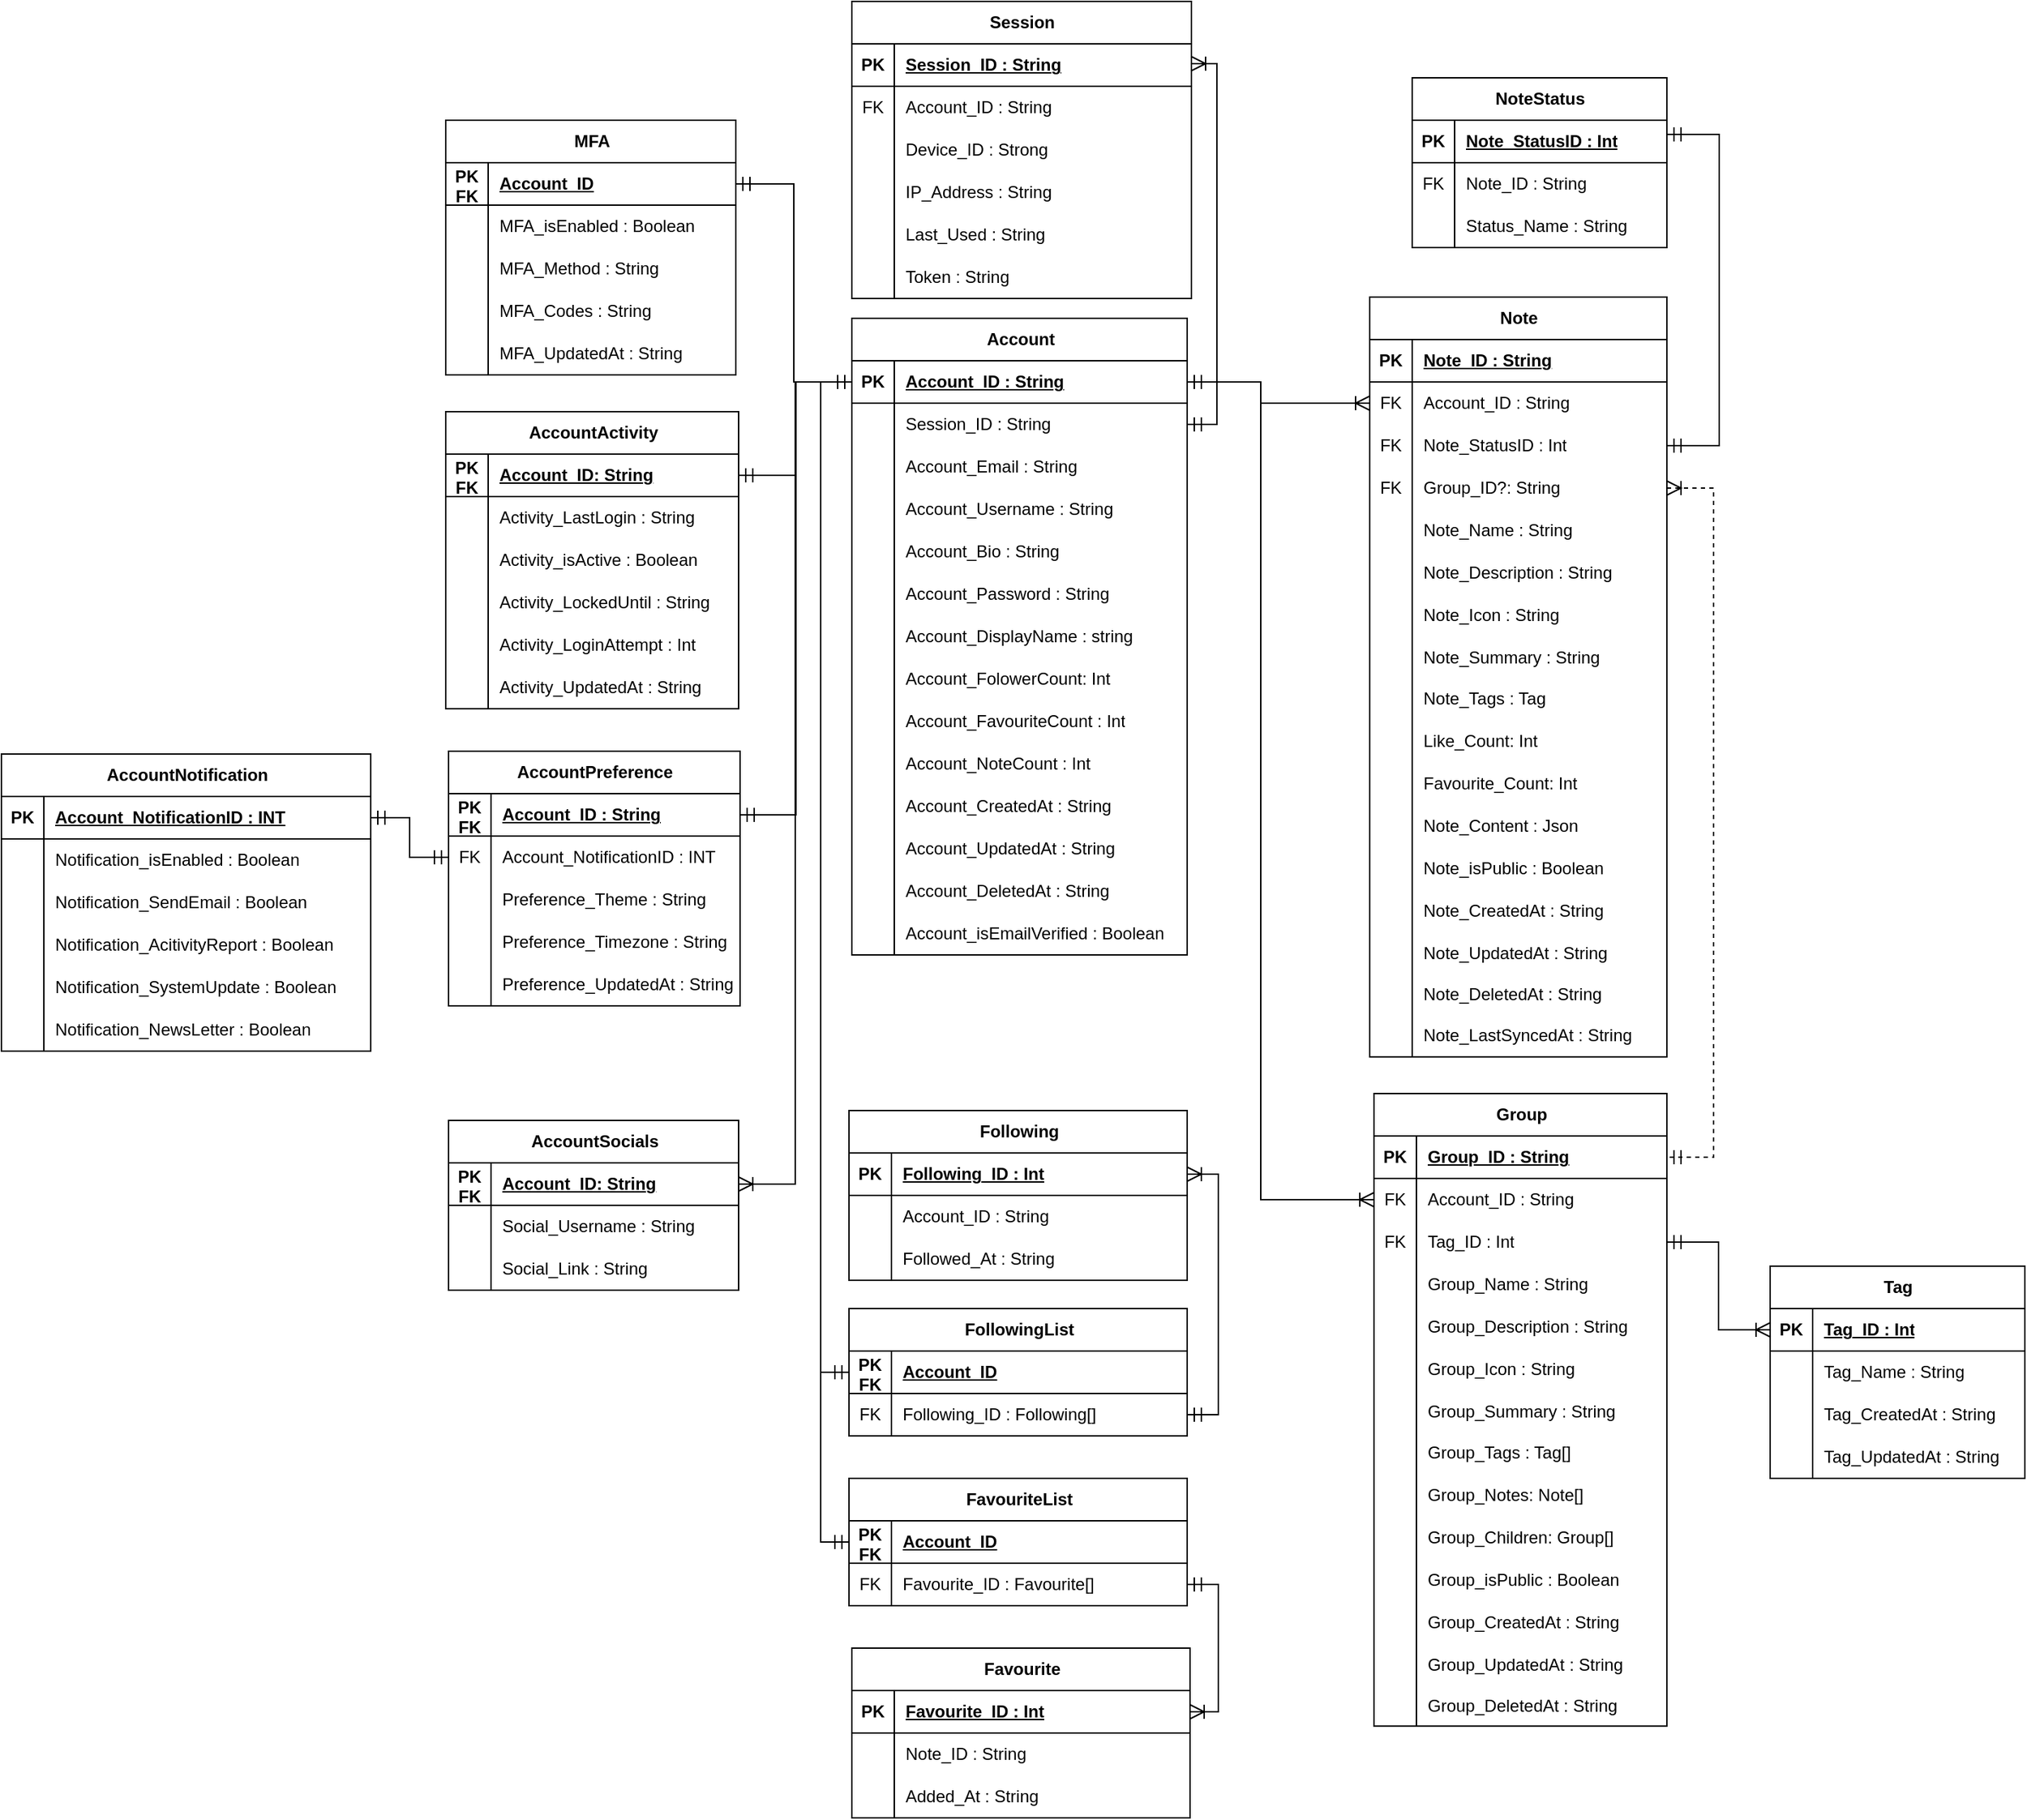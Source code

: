 <mxfile version="24.7.8">
  <diagram name="Page-1" id="R8hIAzPMah2vmixnLTeI">
    <mxGraphModel dx="3427" dy="2265" grid="1" gridSize="10" guides="1" tooltips="1" connect="1" arrows="1" fold="1" page="1" pageScale="1" pageWidth="827" pageHeight="1169" math="0" shadow="0">
      <root>
        <mxCell id="0" />
        <mxCell id="1" parent="0" />
        <mxCell id="ZkTpSayOON-xB5wc4E64-1" value="Account" style="shape=table;startSize=30;container=1;collapsible=1;childLayout=tableLayout;fixedRows=1;rowLines=0;fontStyle=1;align=center;resizeLast=1;html=1;" parent="1" vertex="1">
          <mxGeometry x="-969" y="-330" width="237" height="450" as="geometry" />
        </mxCell>
        <mxCell id="ZkTpSayOON-xB5wc4E64-2" value="" style="shape=tableRow;horizontal=0;startSize=0;swimlaneHead=0;swimlaneBody=0;fillColor=none;collapsible=0;dropTarget=0;points=[[0,0.5],[1,0.5]];portConstraint=eastwest;top=0;left=0;right=0;bottom=1;" parent="ZkTpSayOON-xB5wc4E64-1" vertex="1">
          <mxGeometry y="30" width="237" height="30" as="geometry" />
        </mxCell>
        <mxCell id="ZkTpSayOON-xB5wc4E64-3" value="PK" style="shape=partialRectangle;connectable=0;fillColor=none;top=0;left=0;bottom=0;right=0;fontStyle=1;overflow=hidden;whiteSpace=wrap;html=1;" parent="ZkTpSayOON-xB5wc4E64-2" vertex="1">
          <mxGeometry width="30" height="30" as="geometry">
            <mxRectangle width="30" height="30" as="alternateBounds" />
          </mxGeometry>
        </mxCell>
        <mxCell id="ZkTpSayOON-xB5wc4E64-4" value="Account_ID : String" style="shape=partialRectangle;connectable=0;fillColor=none;top=0;left=0;bottom=0;right=0;align=left;spacingLeft=6;fontStyle=5;overflow=hidden;whiteSpace=wrap;html=1;" parent="ZkTpSayOON-xB5wc4E64-2" vertex="1">
          <mxGeometry x="30" width="207" height="30" as="geometry">
            <mxRectangle width="207" height="30" as="alternateBounds" />
          </mxGeometry>
        </mxCell>
        <mxCell id="ZkTpSayOON-xB5wc4E64-385" value="" style="shape=tableRow;horizontal=0;startSize=0;swimlaneHead=0;swimlaneBody=0;fillColor=none;collapsible=0;dropTarget=0;points=[[0,0.5],[1,0.5]];portConstraint=eastwest;top=0;left=0;right=0;bottom=0;" parent="ZkTpSayOON-xB5wc4E64-1" vertex="1">
          <mxGeometry y="60" width="237" height="30" as="geometry" />
        </mxCell>
        <mxCell id="ZkTpSayOON-xB5wc4E64-386" value="" style="shape=partialRectangle;connectable=0;fillColor=none;top=0;left=0;bottom=0;right=0;editable=1;overflow=hidden;whiteSpace=wrap;html=1;" parent="ZkTpSayOON-xB5wc4E64-385" vertex="1">
          <mxGeometry width="30" height="30" as="geometry">
            <mxRectangle width="30" height="30" as="alternateBounds" />
          </mxGeometry>
        </mxCell>
        <mxCell id="ZkTpSayOON-xB5wc4E64-387" value="Session_ID : String" style="shape=partialRectangle;connectable=0;fillColor=none;top=0;left=0;bottom=0;right=0;align=left;spacingLeft=6;overflow=hidden;whiteSpace=wrap;html=1;" parent="ZkTpSayOON-xB5wc4E64-385" vertex="1">
          <mxGeometry x="30" width="207" height="30" as="geometry">
            <mxRectangle width="207" height="30" as="alternateBounds" />
          </mxGeometry>
        </mxCell>
        <mxCell id="ZkTpSayOON-xB5wc4E64-8" value="" style="shape=tableRow;horizontal=0;startSize=0;swimlaneHead=0;swimlaneBody=0;fillColor=none;collapsible=0;dropTarget=0;points=[[0,0.5],[1,0.5]];portConstraint=eastwest;top=0;left=0;right=0;bottom=0;" parent="ZkTpSayOON-xB5wc4E64-1" vertex="1">
          <mxGeometry y="90" width="237" height="30" as="geometry" />
        </mxCell>
        <mxCell id="ZkTpSayOON-xB5wc4E64-9" value="" style="shape=partialRectangle;connectable=0;fillColor=none;top=0;left=0;bottom=0;right=0;editable=1;overflow=hidden;whiteSpace=wrap;html=1;" parent="ZkTpSayOON-xB5wc4E64-8" vertex="1">
          <mxGeometry width="30" height="30" as="geometry">
            <mxRectangle width="30" height="30" as="alternateBounds" />
          </mxGeometry>
        </mxCell>
        <mxCell id="ZkTpSayOON-xB5wc4E64-10" value="Account_Email : String" style="shape=partialRectangle;connectable=0;fillColor=none;top=0;left=0;bottom=0;right=0;align=left;spacingLeft=6;overflow=hidden;whiteSpace=wrap;html=1;" parent="ZkTpSayOON-xB5wc4E64-8" vertex="1">
          <mxGeometry x="30" width="207" height="30" as="geometry">
            <mxRectangle width="207" height="30" as="alternateBounds" />
          </mxGeometry>
        </mxCell>
        <mxCell id="ZkTpSayOON-xB5wc4E64-11" value="" style="shape=tableRow;horizontal=0;startSize=0;swimlaneHead=0;swimlaneBody=0;fillColor=none;collapsible=0;dropTarget=0;points=[[0,0.5],[1,0.5]];portConstraint=eastwest;top=0;left=0;right=0;bottom=0;" parent="ZkTpSayOON-xB5wc4E64-1" vertex="1">
          <mxGeometry y="120" width="237" height="30" as="geometry" />
        </mxCell>
        <mxCell id="ZkTpSayOON-xB5wc4E64-12" value="" style="shape=partialRectangle;connectable=0;fillColor=none;top=0;left=0;bottom=0;right=0;editable=1;overflow=hidden;whiteSpace=wrap;html=1;" parent="ZkTpSayOON-xB5wc4E64-11" vertex="1">
          <mxGeometry width="30" height="30" as="geometry">
            <mxRectangle width="30" height="30" as="alternateBounds" />
          </mxGeometry>
        </mxCell>
        <mxCell id="ZkTpSayOON-xB5wc4E64-13" value="Account_Username : String" style="shape=partialRectangle;connectable=0;fillColor=none;top=0;left=0;bottom=0;right=0;align=left;spacingLeft=6;overflow=hidden;whiteSpace=wrap;html=1;" parent="ZkTpSayOON-xB5wc4E64-11" vertex="1">
          <mxGeometry x="30" width="207" height="30" as="geometry">
            <mxRectangle width="207" height="30" as="alternateBounds" />
          </mxGeometry>
        </mxCell>
        <mxCell id="ZkTpSayOON-xB5wc4E64-167" value="" style="shape=tableRow;horizontal=0;startSize=0;swimlaneHead=0;swimlaneBody=0;fillColor=none;collapsible=0;dropTarget=0;points=[[0,0.5],[1,0.5]];portConstraint=eastwest;top=0;left=0;right=0;bottom=0;" parent="ZkTpSayOON-xB5wc4E64-1" vertex="1">
          <mxGeometry y="150" width="237" height="30" as="geometry" />
        </mxCell>
        <mxCell id="ZkTpSayOON-xB5wc4E64-168" value="" style="shape=partialRectangle;connectable=0;fillColor=none;top=0;left=0;bottom=0;right=0;editable=1;overflow=hidden;whiteSpace=wrap;html=1;" parent="ZkTpSayOON-xB5wc4E64-167" vertex="1">
          <mxGeometry width="30" height="30" as="geometry">
            <mxRectangle width="30" height="30" as="alternateBounds" />
          </mxGeometry>
        </mxCell>
        <mxCell id="ZkTpSayOON-xB5wc4E64-169" value="Account_Bio : String" style="shape=partialRectangle;connectable=0;fillColor=none;top=0;left=0;bottom=0;right=0;align=left;spacingLeft=6;overflow=hidden;whiteSpace=wrap;html=1;" parent="ZkTpSayOON-xB5wc4E64-167" vertex="1">
          <mxGeometry x="30" width="207" height="30" as="geometry">
            <mxRectangle width="207" height="30" as="alternateBounds" />
          </mxGeometry>
        </mxCell>
        <mxCell id="ZkTpSayOON-xB5wc4E64-195" value="" style="shape=tableRow;horizontal=0;startSize=0;swimlaneHead=0;swimlaneBody=0;fillColor=none;collapsible=0;dropTarget=0;points=[[0,0.5],[1,0.5]];portConstraint=eastwest;top=0;left=0;right=0;bottom=0;" parent="ZkTpSayOON-xB5wc4E64-1" vertex="1">
          <mxGeometry y="180" width="237" height="30" as="geometry" />
        </mxCell>
        <mxCell id="ZkTpSayOON-xB5wc4E64-196" value="" style="shape=partialRectangle;connectable=0;fillColor=none;top=0;left=0;bottom=0;right=0;editable=1;overflow=hidden;whiteSpace=wrap;html=1;" parent="ZkTpSayOON-xB5wc4E64-195" vertex="1">
          <mxGeometry width="30" height="30" as="geometry">
            <mxRectangle width="30" height="30" as="alternateBounds" />
          </mxGeometry>
        </mxCell>
        <mxCell id="ZkTpSayOON-xB5wc4E64-197" value="Account_Password : String" style="shape=partialRectangle;connectable=0;fillColor=none;top=0;left=0;bottom=0;right=0;align=left;spacingLeft=6;overflow=hidden;whiteSpace=wrap;html=1;" parent="ZkTpSayOON-xB5wc4E64-195" vertex="1">
          <mxGeometry x="30" width="207" height="30" as="geometry">
            <mxRectangle width="207" height="30" as="alternateBounds" />
          </mxGeometry>
        </mxCell>
        <mxCell id="ZkTpSayOON-xB5wc4E64-173" value="" style="shape=tableRow;horizontal=0;startSize=0;swimlaneHead=0;swimlaneBody=0;fillColor=none;collapsible=0;dropTarget=0;points=[[0,0.5],[1,0.5]];portConstraint=eastwest;top=0;left=0;right=0;bottom=0;" parent="ZkTpSayOON-xB5wc4E64-1" vertex="1">
          <mxGeometry y="210" width="237" height="30" as="geometry" />
        </mxCell>
        <mxCell id="ZkTpSayOON-xB5wc4E64-174" value="" style="shape=partialRectangle;connectable=0;fillColor=none;top=0;left=0;bottom=0;right=0;editable=1;overflow=hidden;whiteSpace=wrap;html=1;" parent="ZkTpSayOON-xB5wc4E64-173" vertex="1">
          <mxGeometry width="30" height="30" as="geometry">
            <mxRectangle width="30" height="30" as="alternateBounds" />
          </mxGeometry>
        </mxCell>
        <mxCell id="ZkTpSayOON-xB5wc4E64-175" value="Account_DisplayName : string" style="shape=partialRectangle;connectable=0;fillColor=none;top=0;left=0;bottom=0;right=0;align=left;spacingLeft=6;overflow=hidden;whiteSpace=wrap;html=1;" parent="ZkTpSayOON-xB5wc4E64-173" vertex="1">
          <mxGeometry x="30" width="207" height="30" as="geometry">
            <mxRectangle width="207" height="30" as="alternateBounds" />
          </mxGeometry>
        </mxCell>
        <mxCell id="uxjw9KCs0PcC0iliEmXQ-264" value="" style="shape=tableRow;horizontal=0;startSize=0;swimlaneHead=0;swimlaneBody=0;fillColor=none;collapsible=0;dropTarget=0;points=[[0,0.5],[1,0.5]];portConstraint=eastwest;top=0;left=0;right=0;bottom=0;" vertex="1" parent="ZkTpSayOON-xB5wc4E64-1">
          <mxGeometry y="240" width="237" height="30" as="geometry" />
        </mxCell>
        <mxCell id="uxjw9KCs0PcC0iliEmXQ-265" value="" style="shape=partialRectangle;connectable=0;fillColor=none;top=0;left=0;bottom=0;right=0;editable=1;overflow=hidden;whiteSpace=wrap;html=1;" vertex="1" parent="uxjw9KCs0PcC0iliEmXQ-264">
          <mxGeometry width="30" height="30" as="geometry">
            <mxRectangle width="30" height="30" as="alternateBounds" />
          </mxGeometry>
        </mxCell>
        <mxCell id="uxjw9KCs0PcC0iliEmXQ-266" value="Account_FolowerCount: Int" style="shape=partialRectangle;connectable=0;fillColor=none;top=0;left=0;bottom=0;right=0;align=left;spacingLeft=6;overflow=hidden;whiteSpace=wrap;html=1;" vertex="1" parent="uxjw9KCs0PcC0iliEmXQ-264">
          <mxGeometry x="30" width="207" height="30" as="geometry">
            <mxRectangle width="207" height="30" as="alternateBounds" />
          </mxGeometry>
        </mxCell>
        <mxCell id="uxjw9KCs0PcC0iliEmXQ-261" value="" style="shape=tableRow;horizontal=0;startSize=0;swimlaneHead=0;swimlaneBody=0;fillColor=none;collapsible=0;dropTarget=0;points=[[0,0.5],[1,0.5]];portConstraint=eastwest;top=0;left=0;right=0;bottom=0;" vertex="1" parent="ZkTpSayOON-xB5wc4E64-1">
          <mxGeometry y="270" width="237" height="30" as="geometry" />
        </mxCell>
        <mxCell id="uxjw9KCs0PcC0iliEmXQ-262" value="" style="shape=partialRectangle;connectable=0;fillColor=none;top=0;left=0;bottom=0;right=0;editable=1;overflow=hidden;whiteSpace=wrap;html=1;" vertex="1" parent="uxjw9KCs0PcC0iliEmXQ-261">
          <mxGeometry width="30" height="30" as="geometry">
            <mxRectangle width="30" height="30" as="alternateBounds" />
          </mxGeometry>
        </mxCell>
        <mxCell id="uxjw9KCs0PcC0iliEmXQ-263" value="Account_FavouriteCount : Int" style="shape=partialRectangle;connectable=0;fillColor=none;top=0;left=0;bottom=0;right=0;align=left;spacingLeft=6;overflow=hidden;whiteSpace=wrap;html=1;" vertex="1" parent="uxjw9KCs0PcC0iliEmXQ-261">
          <mxGeometry x="30" width="207" height="30" as="geometry">
            <mxRectangle width="207" height="30" as="alternateBounds" />
          </mxGeometry>
        </mxCell>
        <mxCell id="uxjw9KCs0PcC0iliEmXQ-294" value="" style="shape=tableRow;horizontal=0;startSize=0;swimlaneHead=0;swimlaneBody=0;fillColor=none;collapsible=0;dropTarget=0;points=[[0,0.5],[1,0.5]];portConstraint=eastwest;top=0;left=0;right=0;bottom=0;" vertex="1" parent="ZkTpSayOON-xB5wc4E64-1">
          <mxGeometry y="300" width="237" height="30" as="geometry" />
        </mxCell>
        <mxCell id="uxjw9KCs0PcC0iliEmXQ-295" value="" style="shape=partialRectangle;connectable=0;fillColor=none;top=0;left=0;bottom=0;right=0;editable=1;overflow=hidden;whiteSpace=wrap;html=1;" vertex="1" parent="uxjw9KCs0PcC0iliEmXQ-294">
          <mxGeometry width="30" height="30" as="geometry">
            <mxRectangle width="30" height="30" as="alternateBounds" />
          </mxGeometry>
        </mxCell>
        <mxCell id="uxjw9KCs0PcC0iliEmXQ-296" value="Account_NoteCount : Int" style="shape=partialRectangle;connectable=0;fillColor=none;top=0;left=0;bottom=0;right=0;align=left;spacingLeft=6;overflow=hidden;whiteSpace=wrap;html=1;" vertex="1" parent="uxjw9KCs0PcC0iliEmXQ-294">
          <mxGeometry x="30" width="207" height="30" as="geometry">
            <mxRectangle width="207" height="30" as="alternateBounds" />
          </mxGeometry>
        </mxCell>
        <mxCell id="ZkTpSayOON-xB5wc4E64-192" value="" style="shape=tableRow;horizontal=0;startSize=0;swimlaneHead=0;swimlaneBody=0;fillColor=none;collapsible=0;dropTarget=0;points=[[0,0.5],[1,0.5]];portConstraint=eastwest;top=0;left=0;right=0;bottom=0;" parent="ZkTpSayOON-xB5wc4E64-1" vertex="1">
          <mxGeometry y="330" width="237" height="30" as="geometry" />
        </mxCell>
        <mxCell id="ZkTpSayOON-xB5wc4E64-193" value="" style="shape=partialRectangle;connectable=0;fillColor=none;top=0;left=0;bottom=0;right=0;editable=1;overflow=hidden;whiteSpace=wrap;html=1;" parent="ZkTpSayOON-xB5wc4E64-192" vertex="1">
          <mxGeometry width="30" height="30" as="geometry">
            <mxRectangle width="30" height="30" as="alternateBounds" />
          </mxGeometry>
        </mxCell>
        <mxCell id="ZkTpSayOON-xB5wc4E64-194" value="Account_CreatedAt : String" style="shape=partialRectangle;connectable=0;fillColor=none;top=0;left=0;bottom=0;right=0;align=left;spacingLeft=6;overflow=hidden;whiteSpace=wrap;html=1;" parent="ZkTpSayOON-xB5wc4E64-192" vertex="1">
          <mxGeometry x="30" width="207" height="30" as="geometry">
            <mxRectangle width="207" height="30" as="alternateBounds" />
          </mxGeometry>
        </mxCell>
        <mxCell id="ZkTpSayOON-xB5wc4E64-189" value="" style="shape=tableRow;horizontal=0;startSize=0;swimlaneHead=0;swimlaneBody=0;fillColor=none;collapsible=0;dropTarget=0;points=[[0,0.5],[1,0.5]];portConstraint=eastwest;top=0;left=0;right=0;bottom=0;" parent="ZkTpSayOON-xB5wc4E64-1" vertex="1">
          <mxGeometry y="360" width="237" height="30" as="geometry" />
        </mxCell>
        <mxCell id="ZkTpSayOON-xB5wc4E64-190" value="" style="shape=partialRectangle;connectable=0;fillColor=none;top=0;left=0;bottom=0;right=0;editable=1;overflow=hidden;whiteSpace=wrap;html=1;" parent="ZkTpSayOON-xB5wc4E64-189" vertex="1">
          <mxGeometry width="30" height="30" as="geometry">
            <mxRectangle width="30" height="30" as="alternateBounds" />
          </mxGeometry>
        </mxCell>
        <mxCell id="ZkTpSayOON-xB5wc4E64-191" value="Account_UpdatedAt : String" style="shape=partialRectangle;connectable=0;fillColor=none;top=0;left=0;bottom=0;right=0;align=left;spacingLeft=6;overflow=hidden;whiteSpace=wrap;html=1;" parent="ZkTpSayOON-xB5wc4E64-189" vertex="1">
          <mxGeometry x="30" width="207" height="30" as="geometry">
            <mxRectangle width="207" height="30" as="alternateBounds" />
          </mxGeometry>
        </mxCell>
        <mxCell id="ZkTpSayOON-xB5wc4E64-186" value="" style="shape=tableRow;horizontal=0;startSize=0;swimlaneHead=0;swimlaneBody=0;fillColor=none;collapsible=0;dropTarget=0;points=[[0,0.5],[1,0.5]];portConstraint=eastwest;top=0;left=0;right=0;bottom=0;" parent="ZkTpSayOON-xB5wc4E64-1" vertex="1">
          <mxGeometry y="390" width="237" height="30" as="geometry" />
        </mxCell>
        <mxCell id="ZkTpSayOON-xB5wc4E64-187" value="" style="shape=partialRectangle;connectable=0;fillColor=none;top=0;left=0;bottom=0;right=0;editable=1;overflow=hidden;whiteSpace=wrap;html=1;" parent="ZkTpSayOON-xB5wc4E64-186" vertex="1">
          <mxGeometry width="30" height="30" as="geometry">
            <mxRectangle width="30" height="30" as="alternateBounds" />
          </mxGeometry>
        </mxCell>
        <mxCell id="ZkTpSayOON-xB5wc4E64-188" value="Account_DeletedAt : String" style="shape=partialRectangle;connectable=0;fillColor=none;top=0;left=0;bottom=0;right=0;align=left;spacingLeft=6;overflow=hidden;whiteSpace=wrap;html=1;" parent="ZkTpSayOON-xB5wc4E64-186" vertex="1">
          <mxGeometry x="30" width="207" height="30" as="geometry">
            <mxRectangle width="207" height="30" as="alternateBounds" />
          </mxGeometry>
        </mxCell>
        <mxCell id="ZkTpSayOON-xB5wc4E64-183" value="" style="shape=tableRow;horizontal=0;startSize=0;swimlaneHead=0;swimlaneBody=0;fillColor=none;collapsible=0;dropTarget=0;points=[[0,0.5],[1,0.5]];portConstraint=eastwest;top=0;left=0;right=0;bottom=0;" parent="ZkTpSayOON-xB5wc4E64-1" vertex="1">
          <mxGeometry y="420" width="237" height="30" as="geometry" />
        </mxCell>
        <mxCell id="ZkTpSayOON-xB5wc4E64-184" value="" style="shape=partialRectangle;connectable=0;fillColor=none;top=0;left=0;bottom=0;right=0;editable=1;overflow=hidden;whiteSpace=wrap;html=1;" parent="ZkTpSayOON-xB5wc4E64-183" vertex="1">
          <mxGeometry width="30" height="30" as="geometry">
            <mxRectangle width="30" height="30" as="alternateBounds" />
          </mxGeometry>
        </mxCell>
        <mxCell id="ZkTpSayOON-xB5wc4E64-185" value="Account_isEmailVerified : Boolean" style="shape=partialRectangle;connectable=0;fillColor=none;top=0;left=0;bottom=0;right=0;align=left;spacingLeft=6;overflow=hidden;whiteSpace=wrap;html=1;" parent="ZkTpSayOON-xB5wc4E64-183" vertex="1">
          <mxGeometry x="30" width="207" height="30" as="geometry">
            <mxRectangle width="207" height="30" as="alternateBounds" />
          </mxGeometry>
        </mxCell>
        <mxCell id="ZkTpSayOON-xB5wc4E64-66" value="MFA" style="shape=table;startSize=30;container=1;collapsible=1;childLayout=tableLayout;fixedRows=1;rowLines=0;fontStyle=1;align=center;resizeLast=1;html=1;" parent="1" vertex="1">
          <mxGeometry x="-1256" y="-470" width="205" height="180" as="geometry" />
        </mxCell>
        <mxCell id="ZkTpSayOON-xB5wc4E64-67" value="" style="shape=tableRow;horizontal=0;startSize=0;swimlaneHead=0;swimlaneBody=0;fillColor=none;collapsible=0;dropTarget=0;points=[[0,0.5],[1,0.5]];portConstraint=eastwest;top=0;left=0;right=0;bottom=1;" parent="ZkTpSayOON-xB5wc4E64-66" vertex="1">
          <mxGeometry y="30" width="205" height="30" as="geometry" />
        </mxCell>
        <mxCell id="ZkTpSayOON-xB5wc4E64-68" value="PK&lt;br&gt;&lt;div&gt;FK&lt;/div&gt;" style="shape=partialRectangle;connectable=0;fillColor=none;top=0;left=0;bottom=0;right=0;fontStyle=1;overflow=hidden;whiteSpace=wrap;html=1;" parent="ZkTpSayOON-xB5wc4E64-67" vertex="1">
          <mxGeometry width="30" height="30" as="geometry">
            <mxRectangle width="30" height="30" as="alternateBounds" />
          </mxGeometry>
        </mxCell>
        <mxCell id="ZkTpSayOON-xB5wc4E64-69" value="Account_ID" style="shape=partialRectangle;connectable=0;fillColor=none;top=0;left=0;bottom=0;right=0;align=left;spacingLeft=6;fontStyle=5;overflow=hidden;whiteSpace=wrap;html=1;" parent="ZkTpSayOON-xB5wc4E64-67" vertex="1">
          <mxGeometry x="30" width="175" height="30" as="geometry">
            <mxRectangle width="175" height="30" as="alternateBounds" />
          </mxGeometry>
        </mxCell>
        <mxCell id="ZkTpSayOON-xB5wc4E64-73" value="" style="shape=tableRow;horizontal=0;startSize=0;swimlaneHead=0;swimlaneBody=0;fillColor=none;collapsible=0;dropTarget=0;points=[[0,0.5],[1,0.5]];portConstraint=eastwest;top=0;left=0;right=0;bottom=0;" parent="ZkTpSayOON-xB5wc4E64-66" vertex="1">
          <mxGeometry y="60" width="205" height="30" as="geometry" />
        </mxCell>
        <mxCell id="ZkTpSayOON-xB5wc4E64-74" value="" style="shape=partialRectangle;connectable=0;fillColor=none;top=0;left=0;bottom=0;right=0;editable=1;overflow=hidden;whiteSpace=wrap;html=1;" parent="ZkTpSayOON-xB5wc4E64-73" vertex="1">
          <mxGeometry width="30" height="30" as="geometry">
            <mxRectangle width="30" height="30" as="alternateBounds" />
          </mxGeometry>
        </mxCell>
        <mxCell id="ZkTpSayOON-xB5wc4E64-75" value="MFA_isEnabled : Boolean" style="shape=partialRectangle;connectable=0;fillColor=none;top=0;left=0;bottom=0;right=0;align=left;spacingLeft=6;overflow=hidden;whiteSpace=wrap;html=1;" parent="ZkTpSayOON-xB5wc4E64-73" vertex="1">
          <mxGeometry x="30" width="175" height="30" as="geometry">
            <mxRectangle width="175" height="30" as="alternateBounds" />
          </mxGeometry>
        </mxCell>
        <mxCell id="ZkTpSayOON-xB5wc4E64-76" value="" style="shape=tableRow;horizontal=0;startSize=0;swimlaneHead=0;swimlaneBody=0;fillColor=none;collapsible=0;dropTarget=0;points=[[0,0.5],[1,0.5]];portConstraint=eastwest;top=0;left=0;right=0;bottom=0;" parent="ZkTpSayOON-xB5wc4E64-66" vertex="1">
          <mxGeometry y="90" width="205" height="30" as="geometry" />
        </mxCell>
        <mxCell id="ZkTpSayOON-xB5wc4E64-77" value="" style="shape=partialRectangle;connectable=0;fillColor=none;top=0;left=0;bottom=0;right=0;editable=1;overflow=hidden;whiteSpace=wrap;html=1;" parent="ZkTpSayOON-xB5wc4E64-76" vertex="1">
          <mxGeometry width="30" height="30" as="geometry">
            <mxRectangle width="30" height="30" as="alternateBounds" />
          </mxGeometry>
        </mxCell>
        <mxCell id="ZkTpSayOON-xB5wc4E64-78" value="MFA_Method : String" style="shape=partialRectangle;connectable=0;fillColor=none;top=0;left=0;bottom=0;right=0;align=left;spacingLeft=6;overflow=hidden;whiteSpace=wrap;html=1;" parent="ZkTpSayOON-xB5wc4E64-76" vertex="1">
          <mxGeometry x="30" width="175" height="30" as="geometry">
            <mxRectangle width="175" height="30" as="alternateBounds" />
          </mxGeometry>
        </mxCell>
        <mxCell id="ZkTpSayOON-xB5wc4E64-233" value="" style="shape=tableRow;horizontal=0;startSize=0;swimlaneHead=0;swimlaneBody=0;fillColor=none;collapsible=0;dropTarget=0;points=[[0,0.5],[1,0.5]];portConstraint=eastwest;top=0;left=0;right=0;bottom=0;" parent="ZkTpSayOON-xB5wc4E64-66" vertex="1">
          <mxGeometry y="120" width="205" height="30" as="geometry" />
        </mxCell>
        <mxCell id="ZkTpSayOON-xB5wc4E64-234" value="" style="shape=partialRectangle;connectable=0;fillColor=none;top=0;left=0;bottom=0;right=0;editable=1;overflow=hidden;whiteSpace=wrap;html=1;" parent="ZkTpSayOON-xB5wc4E64-233" vertex="1">
          <mxGeometry width="30" height="30" as="geometry">
            <mxRectangle width="30" height="30" as="alternateBounds" />
          </mxGeometry>
        </mxCell>
        <mxCell id="ZkTpSayOON-xB5wc4E64-235" value="MFA_Codes : String" style="shape=partialRectangle;connectable=0;fillColor=none;top=0;left=0;bottom=0;right=0;align=left;spacingLeft=6;overflow=hidden;whiteSpace=wrap;html=1;" parent="ZkTpSayOON-xB5wc4E64-233" vertex="1">
          <mxGeometry x="30" width="175" height="30" as="geometry">
            <mxRectangle width="175" height="30" as="alternateBounds" />
          </mxGeometry>
        </mxCell>
        <mxCell id="uxjw9KCs0PcC0iliEmXQ-175" value="" style="shape=tableRow;horizontal=0;startSize=0;swimlaneHead=0;swimlaneBody=0;fillColor=none;collapsible=0;dropTarget=0;points=[[0,0.5],[1,0.5]];portConstraint=eastwest;top=0;left=0;right=0;bottom=0;" vertex="1" parent="ZkTpSayOON-xB5wc4E64-66">
          <mxGeometry y="150" width="205" height="30" as="geometry" />
        </mxCell>
        <mxCell id="uxjw9KCs0PcC0iliEmXQ-176" value="" style="shape=partialRectangle;connectable=0;fillColor=none;top=0;left=0;bottom=0;right=0;editable=1;overflow=hidden;whiteSpace=wrap;html=1;" vertex="1" parent="uxjw9KCs0PcC0iliEmXQ-175">
          <mxGeometry width="30" height="30" as="geometry">
            <mxRectangle width="30" height="30" as="alternateBounds" />
          </mxGeometry>
        </mxCell>
        <mxCell id="uxjw9KCs0PcC0iliEmXQ-177" value="MFA_UpdatedAt : String" style="shape=partialRectangle;connectable=0;fillColor=none;top=0;left=0;bottom=0;right=0;align=left;spacingLeft=6;overflow=hidden;whiteSpace=wrap;html=1;" vertex="1" parent="uxjw9KCs0PcC0iliEmXQ-175">
          <mxGeometry x="30" width="175" height="30" as="geometry">
            <mxRectangle width="175" height="30" as="alternateBounds" />
          </mxGeometry>
        </mxCell>
        <mxCell id="ZkTpSayOON-xB5wc4E64-124" value="AccountActivity" style="shape=table;startSize=30;container=1;collapsible=1;childLayout=tableLayout;fixedRows=1;rowLines=0;fontStyle=1;align=center;resizeLast=1;html=1;" parent="1" vertex="1">
          <mxGeometry x="-1256" y="-264" width="207" height="210" as="geometry" />
        </mxCell>
        <mxCell id="ZkTpSayOON-xB5wc4E64-125" value="" style="shape=tableRow;horizontal=0;startSize=0;swimlaneHead=0;swimlaneBody=0;fillColor=none;collapsible=0;dropTarget=0;points=[[0,0.5],[1,0.5]];portConstraint=eastwest;top=0;left=0;right=0;bottom=1;" parent="ZkTpSayOON-xB5wc4E64-124" vertex="1">
          <mxGeometry y="30" width="207" height="30" as="geometry" />
        </mxCell>
        <mxCell id="ZkTpSayOON-xB5wc4E64-126" value="PK&lt;br&gt;FK" style="shape=partialRectangle;connectable=0;fillColor=none;top=0;left=0;bottom=0;right=0;fontStyle=1;overflow=hidden;whiteSpace=wrap;html=1;" parent="ZkTpSayOON-xB5wc4E64-125" vertex="1">
          <mxGeometry width="30" height="30" as="geometry">
            <mxRectangle width="30" height="30" as="alternateBounds" />
          </mxGeometry>
        </mxCell>
        <mxCell id="ZkTpSayOON-xB5wc4E64-127" value="Account_ID: String" style="shape=partialRectangle;connectable=0;fillColor=none;top=0;left=0;bottom=0;right=0;align=left;spacingLeft=6;fontStyle=5;overflow=hidden;whiteSpace=wrap;html=1;" parent="ZkTpSayOON-xB5wc4E64-125" vertex="1">
          <mxGeometry x="30" width="177" height="30" as="geometry">
            <mxRectangle width="177" height="30" as="alternateBounds" />
          </mxGeometry>
        </mxCell>
        <mxCell id="ZkTpSayOON-xB5wc4E64-131" value="" style="shape=tableRow;horizontal=0;startSize=0;swimlaneHead=0;swimlaneBody=0;fillColor=none;collapsible=0;dropTarget=0;points=[[0,0.5],[1,0.5]];portConstraint=eastwest;top=0;left=0;right=0;bottom=0;" parent="ZkTpSayOON-xB5wc4E64-124" vertex="1">
          <mxGeometry y="60" width="207" height="30" as="geometry" />
        </mxCell>
        <mxCell id="ZkTpSayOON-xB5wc4E64-132" value="" style="shape=partialRectangle;connectable=0;fillColor=none;top=0;left=0;bottom=0;right=0;editable=1;overflow=hidden;whiteSpace=wrap;html=1;" parent="ZkTpSayOON-xB5wc4E64-131" vertex="1">
          <mxGeometry width="30" height="30" as="geometry">
            <mxRectangle width="30" height="30" as="alternateBounds" />
          </mxGeometry>
        </mxCell>
        <mxCell id="ZkTpSayOON-xB5wc4E64-133" value="Activity_LastLogin : String" style="shape=partialRectangle;connectable=0;fillColor=none;top=0;left=0;bottom=0;right=0;align=left;spacingLeft=6;overflow=hidden;whiteSpace=wrap;html=1;" parent="ZkTpSayOON-xB5wc4E64-131" vertex="1">
          <mxGeometry x="30" width="177" height="30" as="geometry">
            <mxRectangle width="177" height="30" as="alternateBounds" />
          </mxGeometry>
        </mxCell>
        <mxCell id="ZkTpSayOON-xB5wc4E64-134" value="" style="shape=tableRow;horizontal=0;startSize=0;swimlaneHead=0;swimlaneBody=0;fillColor=none;collapsible=0;dropTarget=0;points=[[0,0.5],[1,0.5]];portConstraint=eastwest;top=0;left=0;right=0;bottom=0;" parent="ZkTpSayOON-xB5wc4E64-124" vertex="1">
          <mxGeometry y="90" width="207" height="30" as="geometry" />
        </mxCell>
        <mxCell id="ZkTpSayOON-xB5wc4E64-135" value="" style="shape=partialRectangle;connectable=0;fillColor=none;top=0;left=0;bottom=0;right=0;editable=1;overflow=hidden;whiteSpace=wrap;html=1;" parent="ZkTpSayOON-xB5wc4E64-134" vertex="1">
          <mxGeometry width="30" height="30" as="geometry">
            <mxRectangle width="30" height="30" as="alternateBounds" />
          </mxGeometry>
        </mxCell>
        <mxCell id="ZkTpSayOON-xB5wc4E64-136" value="Activity_isActive : Boolean" style="shape=partialRectangle;connectable=0;fillColor=none;top=0;left=0;bottom=0;right=0;align=left;spacingLeft=6;overflow=hidden;whiteSpace=wrap;html=1;" parent="ZkTpSayOON-xB5wc4E64-134" vertex="1">
          <mxGeometry x="30" width="177" height="30" as="geometry">
            <mxRectangle width="177" height="30" as="alternateBounds" />
          </mxGeometry>
        </mxCell>
        <mxCell id="ZkTpSayOON-xB5wc4E64-249" value="" style="shape=tableRow;horizontal=0;startSize=0;swimlaneHead=0;swimlaneBody=0;fillColor=none;collapsible=0;dropTarget=0;points=[[0,0.5],[1,0.5]];portConstraint=eastwest;top=0;left=0;right=0;bottom=0;" parent="ZkTpSayOON-xB5wc4E64-124" vertex="1">
          <mxGeometry y="120" width="207" height="30" as="geometry" />
        </mxCell>
        <mxCell id="ZkTpSayOON-xB5wc4E64-250" value="" style="shape=partialRectangle;connectable=0;fillColor=none;top=0;left=0;bottom=0;right=0;editable=1;overflow=hidden;whiteSpace=wrap;html=1;" parent="ZkTpSayOON-xB5wc4E64-249" vertex="1">
          <mxGeometry width="30" height="30" as="geometry">
            <mxRectangle width="30" height="30" as="alternateBounds" />
          </mxGeometry>
        </mxCell>
        <mxCell id="ZkTpSayOON-xB5wc4E64-251" value="Activity_LockedUntil : String" style="shape=partialRectangle;connectable=0;fillColor=none;top=0;left=0;bottom=0;right=0;align=left;spacingLeft=6;overflow=hidden;whiteSpace=wrap;html=1;" parent="ZkTpSayOON-xB5wc4E64-249" vertex="1">
          <mxGeometry x="30" width="177" height="30" as="geometry">
            <mxRectangle width="177" height="30" as="alternateBounds" />
          </mxGeometry>
        </mxCell>
        <mxCell id="ZkTpSayOON-xB5wc4E64-246" value="" style="shape=tableRow;horizontal=0;startSize=0;swimlaneHead=0;swimlaneBody=0;fillColor=none;collapsible=0;dropTarget=0;points=[[0,0.5],[1,0.5]];portConstraint=eastwest;top=0;left=0;right=0;bottom=0;" parent="ZkTpSayOON-xB5wc4E64-124" vertex="1">
          <mxGeometry y="150" width="207" height="30" as="geometry" />
        </mxCell>
        <mxCell id="ZkTpSayOON-xB5wc4E64-247" value="" style="shape=partialRectangle;connectable=0;fillColor=none;top=0;left=0;bottom=0;right=0;editable=1;overflow=hidden;whiteSpace=wrap;html=1;" parent="ZkTpSayOON-xB5wc4E64-246" vertex="1">
          <mxGeometry width="30" height="30" as="geometry">
            <mxRectangle width="30" height="30" as="alternateBounds" />
          </mxGeometry>
        </mxCell>
        <mxCell id="ZkTpSayOON-xB5wc4E64-248" value="Activity_LoginAttempt : Int" style="shape=partialRectangle;connectable=0;fillColor=none;top=0;left=0;bottom=0;right=0;align=left;spacingLeft=6;overflow=hidden;whiteSpace=wrap;html=1;" parent="ZkTpSayOON-xB5wc4E64-246" vertex="1">
          <mxGeometry x="30" width="177" height="30" as="geometry">
            <mxRectangle width="177" height="30" as="alternateBounds" />
          </mxGeometry>
        </mxCell>
        <mxCell id="uxjw9KCs0PcC0iliEmXQ-172" value="" style="shape=tableRow;horizontal=0;startSize=0;swimlaneHead=0;swimlaneBody=0;fillColor=none;collapsible=0;dropTarget=0;points=[[0,0.5],[1,0.5]];portConstraint=eastwest;top=0;left=0;right=0;bottom=0;" vertex="1" parent="ZkTpSayOON-xB5wc4E64-124">
          <mxGeometry y="180" width="207" height="30" as="geometry" />
        </mxCell>
        <mxCell id="uxjw9KCs0PcC0iliEmXQ-173" value="" style="shape=partialRectangle;connectable=0;fillColor=none;top=0;left=0;bottom=0;right=0;editable=1;overflow=hidden;whiteSpace=wrap;html=1;" vertex="1" parent="uxjw9KCs0PcC0iliEmXQ-172">
          <mxGeometry width="30" height="30" as="geometry">
            <mxRectangle width="30" height="30" as="alternateBounds" />
          </mxGeometry>
        </mxCell>
        <mxCell id="uxjw9KCs0PcC0iliEmXQ-174" value="Activity_UpdatedAt : String" style="shape=partialRectangle;connectable=0;fillColor=none;top=0;left=0;bottom=0;right=0;align=left;spacingLeft=6;overflow=hidden;whiteSpace=wrap;html=1;" vertex="1" parent="uxjw9KCs0PcC0iliEmXQ-172">
          <mxGeometry x="30" width="177" height="30" as="geometry">
            <mxRectangle width="177" height="30" as="alternateBounds" />
          </mxGeometry>
        </mxCell>
        <mxCell id="ZkTpSayOON-xB5wc4E64-252" value="AccountPreference" style="shape=table;startSize=30;container=1;collapsible=1;childLayout=tableLayout;fixedRows=1;rowLines=0;fontStyle=1;align=center;resizeLast=1;html=1;" parent="1" vertex="1">
          <mxGeometry x="-1254" y="-24" width="206" height="180" as="geometry" />
        </mxCell>
        <mxCell id="ZkTpSayOON-xB5wc4E64-253" value="" style="shape=tableRow;horizontal=0;startSize=0;swimlaneHead=0;swimlaneBody=0;fillColor=none;collapsible=0;dropTarget=0;points=[[0,0.5],[1,0.5]];portConstraint=eastwest;top=0;left=0;right=0;bottom=1;" parent="ZkTpSayOON-xB5wc4E64-252" vertex="1">
          <mxGeometry y="30" width="206" height="30" as="geometry" />
        </mxCell>
        <mxCell id="ZkTpSayOON-xB5wc4E64-254" value="PK&lt;div&gt;FK&lt;/div&gt;" style="shape=partialRectangle;connectable=0;fillColor=none;top=0;left=0;bottom=0;right=0;fontStyle=1;overflow=hidden;whiteSpace=wrap;html=1;" parent="ZkTpSayOON-xB5wc4E64-253" vertex="1">
          <mxGeometry width="30" height="30" as="geometry">
            <mxRectangle width="30" height="30" as="alternateBounds" />
          </mxGeometry>
        </mxCell>
        <mxCell id="ZkTpSayOON-xB5wc4E64-255" value="Account_ID : String" style="shape=partialRectangle;connectable=0;fillColor=none;top=0;left=0;bottom=0;right=0;align=left;spacingLeft=6;fontStyle=5;overflow=hidden;whiteSpace=wrap;html=1;" parent="ZkTpSayOON-xB5wc4E64-253" vertex="1">
          <mxGeometry x="30" width="176" height="30" as="geometry">
            <mxRectangle width="176" height="30" as="alternateBounds" />
          </mxGeometry>
        </mxCell>
        <mxCell id="ZkTpSayOON-xB5wc4E64-451" value="" style="shape=tableRow;horizontal=0;startSize=0;swimlaneHead=0;swimlaneBody=0;fillColor=none;collapsible=0;dropTarget=0;points=[[0,0.5],[1,0.5]];portConstraint=eastwest;top=0;left=0;right=0;bottom=0;" parent="ZkTpSayOON-xB5wc4E64-252" vertex="1">
          <mxGeometry y="60" width="206" height="30" as="geometry" />
        </mxCell>
        <mxCell id="ZkTpSayOON-xB5wc4E64-452" value="FK" style="shape=partialRectangle;connectable=0;fillColor=none;top=0;left=0;bottom=0;right=0;editable=1;overflow=hidden;whiteSpace=wrap;html=1;" parent="ZkTpSayOON-xB5wc4E64-451" vertex="1">
          <mxGeometry width="30" height="30" as="geometry">
            <mxRectangle width="30" height="30" as="alternateBounds" />
          </mxGeometry>
        </mxCell>
        <mxCell id="ZkTpSayOON-xB5wc4E64-453" value="Account_NotificationID : INT" style="shape=partialRectangle;connectable=0;fillColor=none;top=0;left=0;bottom=0;right=0;align=left;spacingLeft=6;overflow=hidden;whiteSpace=wrap;html=1;" parent="ZkTpSayOON-xB5wc4E64-451" vertex="1">
          <mxGeometry x="30" width="176" height="30" as="geometry">
            <mxRectangle width="176" height="30" as="alternateBounds" />
          </mxGeometry>
        </mxCell>
        <mxCell id="ZkTpSayOON-xB5wc4E64-259" value="" style="shape=tableRow;horizontal=0;startSize=0;swimlaneHead=0;swimlaneBody=0;fillColor=none;collapsible=0;dropTarget=0;points=[[0,0.5],[1,0.5]];portConstraint=eastwest;top=0;left=0;right=0;bottom=0;" parent="ZkTpSayOON-xB5wc4E64-252" vertex="1">
          <mxGeometry y="90" width="206" height="30" as="geometry" />
        </mxCell>
        <mxCell id="ZkTpSayOON-xB5wc4E64-260" value="" style="shape=partialRectangle;connectable=0;fillColor=none;top=0;left=0;bottom=0;right=0;editable=1;overflow=hidden;whiteSpace=wrap;html=1;" parent="ZkTpSayOON-xB5wc4E64-259" vertex="1">
          <mxGeometry width="30" height="30" as="geometry">
            <mxRectangle width="30" height="30" as="alternateBounds" />
          </mxGeometry>
        </mxCell>
        <mxCell id="ZkTpSayOON-xB5wc4E64-261" value="Preference_Theme : String" style="shape=partialRectangle;connectable=0;fillColor=none;top=0;left=0;bottom=0;right=0;align=left;spacingLeft=6;overflow=hidden;whiteSpace=wrap;html=1;" parent="ZkTpSayOON-xB5wc4E64-259" vertex="1">
          <mxGeometry x="30" width="176" height="30" as="geometry">
            <mxRectangle width="176" height="30" as="alternateBounds" />
          </mxGeometry>
        </mxCell>
        <mxCell id="ZkTpSayOON-xB5wc4E64-262" value="" style="shape=tableRow;horizontal=0;startSize=0;swimlaneHead=0;swimlaneBody=0;fillColor=none;collapsible=0;dropTarget=0;points=[[0,0.5],[1,0.5]];portConstraint=eastwest;top=0;left=0;right=0;bottom=0;" parent="ZkTpSayOON-xB5wc4E64-252" vertex="1">
          <mxGeometry y="120" width="206" height="30" as="geometry" />
        </mxCell>
        <mxCell id="ZkTpSayOON-xB5wc4E64-263" value="" style="shape=partialRectangle;connectable=0;fillColor=none;top=0;left=0;bottom=0;right=0;editable=1;overflow=hidden;whiteSpace=wrap;html=1;" parent="ZkTpSayOON-xB5wc4E64-262" vertex="1">
          <mxGeometry width="30" height="30" as="geometry">
            <mxRectangle width="30" height="30" as="alternateBounds" />
          </mxGeometry>
        </mxCell>
        <mxCell id="ZkTpSayOON-xB5wc4E64-264" value="Preference_Timezone : String" style="shape=partialRectangle;connectable=0;fillColor=none;top=0;left=0;bottom=0;right=0;align=left;spacingLeft=6;overflow=hidden;whiteSpace=wrap;html=1;" parent="ZkTpSayOON-xB5wc4E64-262" vertex="1">
          <mxGeometry x="30" width="176" height="30" as="geometry">
            <mxRectangle width="176" height="30" as="alternateBounds" />
          </mxGeometry>
        </mxCell>
        <mxCell id="uxjw9KCs0PcC0iliEmXQ-169" value="" style="shape=tableRow;horizontal=0;startSize=0;swimlaneHead=0;swimlaneBody=0;fillColor=none;collapsible=0;dropTarget=0;points=[[0,0.5],[1,0.5]];portConstraint=eastwest;top=0;left=0;right=0;bottom=0;" vertex="1" parent="ZkTpSayOON-xB5wc4E64-252">
          <mxGeometry y="150" width="206" height="30" as="geometry" />
        </mxCell>
        <mxCell id="uxjw9KCs0PcC0iliEmXQ-170" value="" style="shape=partialRectangle;connectable=0;fillColor=none;top=0;left=0;bottom=0;right=0;editable=1;overflow=hidden;whiteSpace=wrap;html=1;" vertex="1" parent="uxjw9KCs0PcC0iliEmXQ-169">
          <mxGeometry width="30" height="30" as="geometry">
            <mxRectangle width="30" height="30" as="alternateBounds" />
          </mxGeometry>
        </mxCell>
        <mxCell id="uxjw9KCs0PcC0iliEmXQ-171" value="Preference_UpdatedAt : String" style="shape=partialRectangle;connectable=0;fillColor=none;top=0;left=0;bottom=0;right=0;align=left;spacingLeft=6;overflow=hidden;whiteSpace=wrap;html=1;" vertex="1" parent="uxjw9KCs0PcC0iliEmXQ-169">
          <mxGeometry x="30" width="176" height="30" as="geometry">
            <mxRectangle width="176" height="30" as="alternateBounds" />
          </mxGeometry>
        </mxCell>
        <mxCell id="ZkTpSayOON-xB5wc4E64-271" value="AccountNotification" style="shape=table;startSize=30;container=1;collapsible=1;childLayout=tableLayout;fixedRows=1;rowLines=0;fontStyle=1;align=center;resizeLast=1;html=1;" parent="1" vertex="1">
          <mxGeometry x="-1570" y="-22" width="261" height="210" as="geometry" />
        </mxCell>
        <mxCell id="ZkTpSayOON-xB5wc4E64-272" value="" style="shape=tableRow;horizontal=0;startSize=0;swimlaneHead=0;swimlaneBody=0;fillColor=none;collapsible=0;dropTarget=0;points=[[0,0.5],[1,0.5]];portConstraint=eastwest;top=0;left=0;right=0;bottom=1;" parent="ZkTpSayOON-xB5wc4E64-271" vertex="1">
          <mxGeometry y="30" width="261" height="30" as="geometry" />
        </mxCell>
        <mxCell id="ZkTpSayOON-xB5wc4E64-273" value="PK" style="shape=partialRectangle;connectable=0;fillColor=none;top=0;left=0;bottom=0;right=0;fontStyle=1;overflow=hidden;whiteSpace=wrap;html=1;" parent="ZkTpSayOON-xB5wc4E64-272" vertex="1">
          <mxGeometry width="30" height="30" as="geometry">
            <mxRectangle width="30" height="30" as="alternateBounds" />
          </mxGeometry>
        </mxCell>
        <mxCell id="ZkTpSayOON-xB5wc4E64-274" value="Account_NotificationID : INT" style="shape=partialRectangle;connectable=0;fillColor=none;top=0;left=0;bottom=0;right=0;align=left;spacingLeft=6;fontStyle=5;overflow=hidden;whiteSpace=wrap;html=1;" parent="ZkTpSayOON-xB5wc4E64-272" vertex="1">
          <mxGeometry x="30" width="231" height="30" as="geometry">
            <mxRectangle width="231" height="30" as="alternateBounds" />
          </mxGeometry>
        </mxCell>
        <mxCell id="ZkTpSayOON-xB5wc4E64-278" value="" style="shape=tableRow;horizontal=0;startSize=0;swimlaneHead=0;swimlaneBody=0;fillColor=none;collapsible=0;dropTarget=0;points=[[0,0.5],[1,0.5]];portConstraint=eastwest;top=0;left=0;right=0;bottom=0;" parent="ZkTpSayOON-xB5wc4E64-271" vertex="1">
          <mxGeometry y="60" width="261" height="30" as="geometry" />
        </mxCell>
        <mxCell id="ZkTpSayOON-xB5wc4E64-279" value="" style="shape=partialRectangle;connectable=0;fillColor=none;top=0;left=0;bottom=0;right=0;editable=1;overflow=hidden;whiteSpace=wrap;html=1;" parent="ZkTpSayOON-xB5wc4E64-278" vertex="1">
          <mxGeometry width="30" height="30" as="geometry">
            <mxRectangle width="30" height="30" as="alternateBounds" />
          </mxGeometry>
        </mxCell>
        <mxCell id="ZkTpSayOON-xB5wc4E64-280" value="Notification_isEnabled : Boolean" style="shape=partialRectangle;connectable=0;fillColor=none;top=0;left=0;bottom=0;right=0;align=left;spacingLeft=6;overflow=hidden;whiteSpace=wrap;html=1;" parent="ZkTpSayOON-xB5wc4E64-278" vertex="1">
          <mxGeometry x="30" width="231" height="30" as="geometry">
            <mxRectangle width="231" height="30" as="alternateBounds" />
          </mxGeometry>
        </mxCell>
        <mxCell id="ZkTpSayOON-xB5wc4E64-281" value="" style="shape=tableRow;horizontal=0;startSize=0;swimlaneHead=0;swimlaneBody=0;fillColor=none;collapsible=0;dropTarget=0;points=[[0,0.5],[1,0.5]];portConstraint=eastwest;top=0;left=0;right=0;bottom=0;" parent="ZkTpSayOON-xB5wc4E64-271" vertex="1">
          <mxGeometry y="90" width="261" height="30" as="geometry" />
        </mxCell>
        <mxCell id="ZkTpSayOON-xB5wc4E64-282" value="" style="shape=partialRectangle;connectable=0;fillColor=none;top=0;left=0;bottom=0;right=0;editable=1;overflow=hidden;whiteSpace=wrap;html=1;" parent="ZkTpSayOON-xB5wc4E64-281" vertex="1">
          <mxGeometry width="30" height="30" as="geometry">
            <mxRectangle width="30" height="30" as="alternateBounds" />
          </mxGeometry>
        </mxCell>
        <mxCell id="ZkTpSayOON-xB5wc4E64-283" value="Notification_SendEmail : Boolean" style="shape=partialRectangle;connectable=0;fillColor=none;top=0;left=0;bottom=0;right=0;align=left;spacingLeft=6;overflow=hidden;whiteSpace=wrap;html=1;" parent="ZkTpSayOON-xB5wc4E64-281" vertex="1">
          <mxGeometry x="30" width="231" height="30" as="geometry">
            <mxRectangle width="231" height="30" as="alternateBounds" />
          </mxGeometry>
        </mxCell>
        <mxCell id="ZkTpSayOON-xB5wc4E64-284" value="" style="shape=tableRow;horizontal=0;startSize=0;swimlaneHead=0;swimlaneBody=0;fillColor=none;collapsible=0;dropTarget=0;points=[[0,0.5],[1,0.5]];portConstraint=eastwest;top=0;left=0;right=0;bottom=0;" parent="ZkTpSayOON-xB5wc4E64-271" vertex="1">
          <mxGeometry y="120" width="261" height="30" as="geometry" />
        </mxCell>
        <mxCell id="ZkTpSayOON-xB5wc4E64-285" value="" style="shape=partialRectangle;connectable=0;fillColor=none;top=0;left=0;bottom=0;right=0;editable=1;overflow=hidden;whiteSpace=wrap;html=1;" parent="ZkTpSayOON-xB5wc4E64-284" vertex="1">
          <mxGeometry width="30" height="30" as="geometry">
            <mxRectangle width="30" height="30" as="alternateBounds" />
          </mxGeometry>
        </mxCell>
        <mxCell id="ZkTpSayOON-xB5wc4E64-286" value="Notification_AcitivityReport : Boolean" style="shape=partialRectangle;connectable=0;fillColor=none;top=0;left=0;bottom=0;right=0;align=left;spacingLeft=6;overflow=hidden;whiteSpace=wrap;html=1;" parent="ZkTpSayOON-xB5wc4E64-284" vertex="1">
          <mxGeometry x="30" width="231" height="30" as="geometry">
            <mxRectangle width="231" height="30" as="alternateBounds" />
          </mxGeometry>
        </mxCell>
        <mxCell id="ZkTpSayOON-xB5wc4E64-287" value="" style="shape=tableRow;horizontal=0;startSize=0;swimlaneHead=0;swimlaneBody=0;fillColor=none;collapsible=0;dropTarget=0;points=[[0,0.5],[1,0.5]];portConstraint=eastwest;top=0;left=0;right=0;bottom=0;" parent="ZkTpSayOON-xB5wc4E64-271" vertex="1">
          <mxGeometry y="150" width="261" height="30" as="geometry" />
        </mxCell>
        <mxCell id="ZkTpSayOON-xB5wc4E64-288" value="" style="shape=partialRectangle;connectable=0;fillColor=none;top=0;left=0;bottom=0;right=0;editable=1;overflow=hidden;whiteSpace=wrap;html=1;" parent="ZkTpSayOON-xB5wc4E64-287" vertex="1">
          <mxGeometry width="30" height="30" as="geometry">
            <mxRectangle width="30" height="30" as="alternateBounds" />
          </mxGeometry>
        </mxCell>
        <mxCell id="ZkTpSayOON-xB5wc4E64-289" value="Notification_SystemUpdate : Boolean" style="shape=partialRectangle;connectable=0;fillColor=none;top=0;left=0;bottom=0;right=0;align=left;spacingLeft=6;overflow=hidden;whiteSpace=wrap;html=1;" parent="ZkTpSayOON-xB5wc4E64-287" vertex="1">
          <mxGeometry x="30" width="231" height="30" as="geometry">
            <mxRectangle width="231" height="30" as="alternateBounds" />
          </mxGeometry>
        </mxCell>
        <mxCell id="ZkTpSayOON-xB5wc4E64-306" value="" style="shape=tableRow;horizontal=0;startSize=0;swimlaneHead=0;swimlaneBody=0;fillColor=none;collapsible=0;dropTarget=0;points=[[0,0.5],[1,0.5]];portConstraint=eastwest;top=0;left=0;right=0;bottom=0;" parent="ZkTpSayOON-xB5wc4E64-271" vertex="1">
          <mxGeometry y="180" width="261" height="30" as="geometry" />
        </mxCell>
        <mxCell id="ZkTpSayOON-xB5wc4E64-307" value="" style="shape=partialRectangle;connectable=0;fillColor=none;top=0;left=0;bottom=0;right=0;editable=1;overflow=hidden;whiteSpace=wrap;html=1;" parent="ZkTpSayOON-xB5wc4E64-306" vertex="1">
          <mxGeometry width="30" height="30" as="geometry">
            <mxRectangle width="30" height="30" as="alternateBounds" />
          </mxGeometry>
        </mxCell>
        <mxCell id="ZkTpSayOON-xB5wc4E64-308" value="Notification_NewsLetter : Boolean" style="shape=partialRectangle;connectable=0;fillColor=none;top=0;left=0;bottom=0;right=0;align=left;spacingLeft=6;overflow=hidden;whiteSpace=wrap;html=1;" parent="ZkTpSayOON-xB5wc4E64-306" vertex="1">
          <mxGeometry x="30" width="231" height="30" as="geometry">
            <mxRectangle width="231" height="30" as="alternateBounds" />
          </mxGeometry>
        </mxCell>
        <mxCell id="ZkTpSayOON-xB5wc4E64-346" value="Session" style="shape=table;startSize=30;container=1;collapsible=1;childLayout=tableLayout;fixedRows=1;rowLines=0;fontStyle=1;align=center;resizeLast=1;html=1;" parent="1" vertex="1">
          <mxGeometry x="-969" y="-554" width="240" height="210" as="geometry" />
        </mxCell>
        <mxCell id="ZkTpSayOON-xB5wc4E64-347" value="" style="shape=tableRow;horizontal=0;startSize=0;swimlaneHead=0;swimlaneBody=0;fillColor=none;collapsible=0;dropTarget=0;points=[[0,0.5],[1,0.5]];portConstraint=eastwest;top=0;left=0;right=0;bottom=1;" parent="ZkTpSayOON-xB5wc4E64-346" vertex="1">
          <mxGeometry y="30" width="240" height="30" as="geometry" />
        </mxCell>
        <mxCell id="ZkTpSayOON-xB5wc4E64-348" value="PK" style="shape=partialRectangle;connectable=0;fillColor=none;top=0;left=0;bottom=0;right=0;fontStyle=1;overflow=hidden;whiteSpace=wrap;html=1;" parent="ZkTpSayOON-xB5wc4E64-347" vertex="1">
          <mxGeometry width="30" height="30" as="geometry">
            <mxRectangle width="30" height="30" as="alternateBounds" />
          </mxGeometry>
        </mxCell>
        <mxCell id="ZkTpSayOON-xB5wc4E64-349" value="Session_ID : String" style="shape=partialRectangle;connectable=0;fillColor=none;top=0;left=0;bottom=0;right=0;align=left;spacingLeft=6;fontStyle=5;overflow=hidden;whiteSpace=wrap;html=1;" parent="ZkTpSayOON-xB5wc4E64-347" vertex="1">
          <mxGeometry x="30" width="210" height="30" as="geometry">
            <mxRectangle width="210" height="30" as="alternateBounds" />
          </mxGeometry>
        </mxCell>
        <mxCell id="ZkTpSayOON-xB5wc4E64-350" value="" style="shape=tableRow;horizontal=0;startSize=0;swimlaneHead=0;swimlaneBody=0;fillColor=none;collapsible=0;dropTarget=0;points=[[0,0.5],[1,0.5]];portConstraint=eastwest;top=0;left=0;right=0;bottom=0;" parent="ZkTpSayOON-xB5wc4E64-346" vertex="1">
          <mxGeometry y="60" width="240" height="30" as="geometry" />
        </mxCell>
        <mxCell id="ZkTpSayOON-xB5wc4E64-351" value="FK" style="shape=partialRectangle;connectable=0;fillColor=none;top=0;left=0;bottom=0;right=0;editable=1;overflow=hidden;whiteSpace=wrap;html=1;" parent="ZkTpSayOON-xB5wc4E64-350" vertex="1">
          <mxGeometry width="30" height="30" as="geometry">
            <mxRectangle width="30" height="30" as="alternateBounds" />
          </mxGeometry>
        </mxCell>
        <mxCell id="ZkTpSayOON-xB5wc4E64-352" value="Account_ID : String" style="shape=partialRectangle;connectable=0;fillColor=none;top=0;left=0;bottom=0;right=0;align=left;spacingLeft=6;overflow=hidden;whiteSpace=wrap;html=1;" parent="ZkTpSayOON-xB5wc4E64-350" vertex="1">
          <mxGeometry x="30" width="210" height="30" as="geometry">
            <mxRectangle width="210" height="30" as="alternateBounds" />
          </mxGeometry>
        </mxCell>
        <mxCell id="ZkTpSayOON-xB5wc4E64-353" value="" style="shape=tableRow;horizontal=0;startSize=0;swimlaneHead=0;swimlaneBody=0;fillColor=none;collapsible=0;dropTarget=0;points=[[0,0.5],[1,0.5]];portConstraint=eastwest;top=0;left=0;right=0;bottom=0;" parent="ZkTpSayOON-xB5wc4E64-346" vertex="1">
          <mxGeometry y="90" width="240" height="30" as="geometry" />
        </mxCell>
        <mxCell id="ZkTpSayOON-xB5wc4E64-354" value="" style="shape=partialRectangle;connectable=0;fillColor=none;top=0;left=0;bottom=0;right=0;editable=1;overflow=hidden;whiteSpace=wrap;html=1;" parent="ZkTpSayOON-xB5wc4E64-353" vertex="1">
          <mxGeometry width="30" height="30" as="geometry">
            <mxRectangle width="30" height="30" as="alternateBounds" />
          </mxGeometry>
        </mxCell>
        <mxCell id="ZkTpSayOON-xB5wc4E64-355" value="Device_ID : Strong" style="shape=partialRectangle;connectable=0;fillColor=none;top=0;left=0;bottom=0;right=0;align=left;spacingLeft=6;overflow=hidden;whiteSpace=wrap;html=1;" parent="ZkTpSayOON-xB5wc4E64-353" vertex="1">
          <mxGeometry x="30" width="210" height="30" as="geometry">
            <mxRectangle width="210" height="30" as="alternateBounds" />
          </mxGeometry>
        </mxCell>
        <mxCell id="ZkTpSayOON-xB5wc4E64-356" value="" style="shape=tableRow;horizontal=0;startSize=0;swimlaneHead=0;swimlaneBody=0;fillColor=none;collapsible=0;dropTarget=0;points=[[0,0.5],[1,0.5]];portConstraint=eastwest;top=0;left=0;right=0;bottom=0;" parent="ZkTpSayOON-xB5wc4E64-346" vertex="1">
          <mxGeometry y="120" width="240" height="30" as="geometry" />
        </mxCell>
        <mxCell id="ZkTpSayOON-xB5wc4E64-357" value="" style="shape=partialRectangle;connectable=0;fillColor=none;top=0;left=0;bottom=0;right=0;editable=1;overflow=hidden;whiteSpace=wrap;html=1;" parent="ZkTpSayOON-xB5wc4E64-356" vertex="1">
          <mxGeometry width="30" height="30" as="geometry">
            <mxRectangle width="30" height="30" as="alternateBounds" />
          </mxGeometry>
        </mxCell>
        <mxCell id="ZkTpSayOON-xB5wc4E64-358" value="IP_Address : String" style="shape=partialRectangle;connectable=0;fillColor=none;top=0;left=0;bottom=0;right=0;align=left;spacingLeft=6;overflow=hidden;whiteSpace=wrap;html=1;" parent="ZkTpSayOON-xB5wc4E64-356" vertex="1">
          <mxGeometry x="30" width="210" height="30" as="geometry">
            <mxRectangle width="210" height="30" as="alternateBounds" />
          </mxGeometry>
        </mxCell>
        <mxCell id="ZkTpSayOON-xB5wc4E64-359" value="" style="shape=tableRow;horizontal=0;startSize=0;swimlaneHead=0;swimlaneBody=0;fillColor=none;collapsible=0;dropTarget=0;points=[[0,0.5],[1,0.5]];portConstraint=eastwest;top=0;left=0;right=0;bottom=0;" parent="ZkTpSayOON-xB5wc4E64-346" vertex="1">
          <mxGeometry y="150" width="240" height="30" as="geometry" />
        </mxCell>
        <mxCell id="ZkTpSayOON-xB5wc4E64-360" value="" style="shape=partialRectangle;connectable=0;fillColor=none;top=0;left=0;bottom=0;right=0;editable=1;overflow=hidden;whiteSpace=wrap;html=1;" parent="ZkTpSayOON-xB5wc4E64-359" vertex="1">
          <mxGeometry width="30" height="30" as="geometry">
            <mxRectangle width="30" height="30" as="alternateBounds" />
          </mxGeometry>
        </mxCell>
        <mxCell id="ZkTpSayOON-xB5wc4E64-361" value="Last_Used : String" style="shape=partialRectangle;connectable=0;fillColor=none;top=0;left=0;bottom=0;right=0;align=left;spacingLeft=6;overflow=hidden;whiteSpace=wrap;html=1;" parent="ZkTpSayOON-xB5wc4E64-359" vertex="1">
          <mxGeometry x="30" width="210" height="30" as="geometry">
            <mxRectangle width="210" height="30" as="alternateBounds" />
          </mxGeometry>
        </mxCell>
        <mxCell id="ZkTpSayOON-xB5wc4E64-375" value="" style="shape=tableRow;horizontal=0;startSize=0;swimlaneHead=0;swimlaneBody=0;fillColor=none;collapsible=0;dropTarget=0;points=[[0,0.5],[1,0.5]];portConstraint=eastwest;top=0;left=0;right=0;bottom=0;" parent="ZkTpSayOON-xB5wc4E64-346" vertex="1">
          <mxGeometry y="180" width="240" height="30" as="geometry" />
        </mxCell>
        <mxCell id="ZkTpSayOON-xB5wc4E64-376" value="" style="shape=partialRectangle;connectable=0;fillColor=none;top=0;left=0;bottom=0;right=0;editable=1;overflow=hidden;whiteSpace=wrap;html=1;" parent="ZkTpSayOON-xB5wc4E64-375" vertex="1">
          <mxGeometry width="30" height="30" as="geometry">
            <mxRectangle width="30" height="30" as="alternateBounds" />
          </mxGeometry>
        </mxCell>
        <mxCell id="ZkTpSayOON-xB5wc4E64-377" value="Token : String" style="shape=partialRectangle;connectable=0;fillColor=none;top=0;left=0;bottom=0;right=0;align=left;spacingLeft=6;overflow=hidden;whiteSpace=wrap;html=1;" parent="ZkTpSayOON-xB5wc4E64-375" vertex="1">
          <mxGeometry x="30" width="210" height="30" as="geometry">
            <mxRectangle width="210" height="30" as="alternateBounds" />
          </mxGeometry>
        </mxCell>
        <mxCell id="ZkTpSayOON-xB5wc4E64-469" style="edgeStyle=orthogonalEdgeStyle;rounded=0;orthogonalLoop=1;jettySize=auto;html=1;exitX=0;exitY=0.5;exitDx=0;exitDy=0;entryX=1;entryY=0.5;entryDx=0;entryDy=0;fontSize=12;startSize=8;endSize=8;startArrow=ERmandOne;startFill=0;endArrow=ERmandOne;endFill=0;" parent="1" source="ZkTpSayOON-xB5wc4E64-451" target="ZkTpSayOON-xB5wc4E64-272" edge="1">
          <mxGeometry relative="1" as="geometry" />
        </mxCell>
        <mxCell id="ZkTpSayOON-xB5wc4E64-470" style="edgeStyle=orthogonalEdgeStyle;rounded=0;orthogonalLoop=1;jettySize=auto;html=1;fontSize=12;startSize=8;endSize=8;startArrow=ERmandOne;startFill=0;endArrow=ERoneToMany;endFill=0;" parent="1" source="ZkTpSayOON-xB5wc4E64-385" target="ZkTpSayOON-xB5wc4E64-347" edge="1">
          <mxGeometry relative="1" as="geometry">
            <Array as="points">
              <mxPoint x="-711" y="-255" />
              <mxPoint x="-711" y="-510" />
            </Array>
          </mxGeometry>
        </mxCell>
        <mxCell id="ZkTpSayOON-xB5wc4E64-487" value="AccountSocials" style="shape=table;startSize=30;container=1;collapsible=1;childLayout=tableLayout;fixedRows=1;rowLines=0;fontStyle=1;align=center;resizeLast=1;html=1;" parent="1" vertex="1">
          <mxGeometry x="-1254" y="237" width="205" height="120" as="geometry" />
        </mxCell>
        <mxCell id="ZkTpSayOON-xB5wc4E64-488" value="" style="shape=tableRow;horizontal=0;startSize=0;swimlaneHead=0;swimlaneBody=0;fillColor=none;collapsible=0;dropTarget=0;points=[[0,0.5],[1,0.5]];portConstraint=eastwest;top=0;left=0;right=0;bottom=1;" parent="ZkTpSayOON-xB5wc4E64-487" vertex="1">
          <mxGeometry y="30" width="205" height="30" as="geometry" />
        </mxCell>
        <mxCell id="ZkTpSayOON-xB5wc4E64-489" value="PK&lt;div&gt;FK&lt;/div&gt;" style="shape=partialRectangle;connectable=0;fillColor=none;top=0;left=0;bottom=0;right=0;fontStyle=1;overflow=hidden;whiteSpace=wrap;html=1;" parent="ZkTpSayOON-xB5wc4E64-488" vertex="1">
          <mxGeometry width="30" height="30" as="geometry">
            <mxRectangle width="30" height="30" as="alternateBounds" />
          </mxGeometry>
        </mxCell>
        <mxCell id="ZkTpSayOON-xB5wc4E64-490" value="Account_ID: String" style="shape=partialRectangle;connectable=0;fillColor=none;top=0;left=0;bottom=0;right=0;align=left;spacingLeft=6;fontStyle=5;overflow=hidden;whiteSpace=wrap;html=1;" parent="ZkTpSayOON-xB5wc4E64-488" vertex="1">
          <mxGeometry x="30" width="175" height="30" as="geometry">
            <mxRectangle width="175" height="30" as="alternateBounds" />
          </mxGeometry>
        </mxCell>
        <mxCell id="ZkTpSayOON-xB5wc4E64-500" value="" style="shape=tableRow;horizontal=0;startSize=0;swimlaneHead=0;swimlaneBody=0;fillColor=none;collapsible=0;dropTarget=0;points=[[0,0.5],[1,0.5]];portConstraint=eastwest;top=0;left=0;right=0;bottom=0;" parent="ZkTpSayOON-xB5wc4E64-487" vertex="1">
          <mxGeometry y="60" width="205" height="30" as="geometry" />
        </mxCell>
        <mxCell id="ZkTpSayOON-xB5wc4E64-501" value="" style="shape=partialRectangle;connectable=0;fillColor=none;top=0;left=0;bottom=0;right=0;editable=1;overflow=hidden;whiteSpace=wrap;html=1;" parent="ZkTpSayOON-xB5wc4E64-500" vertex="1">
          <mxGeometry width="30" height="30" as="geometry">
            <mxRectangle width="30" height="30" as="alternateBounds" />
          </mxGeometry>
        </mxCell>
        <mxCell id="ZkTpSayOON-xB5wc4E64-502" value="Social_Username : String" style="shape=partialRectangle;connectable=0;fillColor=none;top=0;left=0;bottom=0;right=0;align=left;spacingLeft=6;overflow=hidden;whiteSpace=wrap;html=1;" parent="ZkTpSayOON-xB5wc4E64-500" vertex="1">
          <mxGeometry x="30" width="175" height="30" as="geometry">
            <mxRectangle width="175" height="30" as="alternateBounds" />
          </mxGeometry>
        </mxCell>
        <mxCell id="ZkTpSayOON-xB5wc4E64-503" value="" style="shape=tableRow;horizontal=0;startSize=0;swimlaneHead=0;swimlaneBody=0;fillColor=none;collapsible=0;dropTarget=0;points=[[0,0.5],[1,0.5]];portConstraint=eastwest;top=0;left=0;right=0;bottom=0;" parent="ZkTpSayOON-xB5wc4E64-487" vertex="1">
          <mxGeometry y="90" width="205" height="30" as="geometry" />
        </mxCell>
        <mxCell id="ZkTpSayOON-xB5wc4E64-504" value="" style="shape=partialRectangle;connectable=0;fillColor=none;top=0;left=0;bottom=0;right=0;editable=1;overflow=hidden;whiteSpace=wrap;html=1;" parent="ZkTpSayOON-xB5wc4E64-503" vertex="1">
          <mxGeometry width="30" height="30" as="geometry">
            <mxRectangle width="30" height="30" as="alternateBounds" />
          </mxGeometry>
        </mxCell>
        <mxCell id="ZkTpSayOON-xB5wc4E64-505" value="Social_Link : String" style="shape=partialRectangle;connectable=0;fillColor=none;top=0;left=0;bottom=0;right=0;align=left;spacingLeft=6;overflow=hidden;whiteSpace=wrap;html=1;" parent="ZkTpSayOON-xB5wc4E64-503" vertex="1">
          <mxGeometry x="30" width="175" height="30" as="geometry">
            <mxRectangle width="175" height="30" as="alternateBounds" />
          </mxGeometry>
        </mxCell>
        <mxCell id="ZkTpSayOON-xB5wc4E64-526" value="Note" style="shape=table;startSize=30;container=1;collapsible=1;childLayout=tableLayout;fixedRows=1;rowLines=0;fontStyle=1;align=center;resizeLast=1;html=1;" parent="1" vertex="1">
          <mxGeometry x="-603" y="-345" width="210" height="537.11" as="geometry" />
        </mxCell>
        <mxCell id="ZkTpSayOON-xB5wc4E64-527" value="" style="shape=tableRow;horizontal=0;startSize=0;swimlaneHead=0;swimlaneBody=0;fillColor=none;collapsible=0;dropTarget=0;points=[[0,0.5],[1,0.5]];portConstraint=eastwest;top=0;left=0;right=0;bottom=1;" parent="ZkTpSayOON-xB5wc4E64-526" vertex="1">
          <mxGeometry y="30" width="210" height="30" as="geometry" />
        </mxCell>
        <mxCell id="ZkTpSayOON-xB5wc4E64-528" value="PK" style="shape=partialRectangle;connectable=0;fillColor=none;top=0;left=0;bottom=0;right=0;fontStyle=1;overflow=hidden;whiteSpace=wrap;html=1;" parent="ZkTpSayOON-xB5wc4E64-527" vertex="1">
          <mxGeometry width="30" height="30" as="geometry">
            <mxRectangle width="30" height="30" as="alternateBounds" />
          </mxGeometry>
        </mxCell>
        <mxCell id="ZkTpSayOON-xB5wc4E64-529" value="Note_ID : String" style="shape=partialRectangle;connectable=0;fillColor=none;top=0;left=0;bottom=0;right=0;align=left;spacingLeft=6;fontStyle=5;overflow=hidden;whiteSpace=wrap;html=1;" parent="ZkTpSayOON-xB5wc4E64-527" vertex="1">
          <mxGeometry x="30" width="180" height="30" as="geometry">
            <mxRectangle width="180" height="30" as="alternateBounds" />
          </mxGeometry>
        </mxCell>
        <mxCell id="ZkTpSayOON-xB5wc4E64-530" value="" style="shape=tableRow;horizontal=0;startSize=0;swimlaneHead=0;swimlaneBody=0;fillColor=none;collapsible=0;dropTarget=0;points=[[0,0.5],[1,0.5]];portConstraint=eastwest;top=0;left=0;right=0;bottom=0;" parent="ZkTpSayOON-xB5wc4E64-526" vertex="1">
          <mxGeometry y="60" width="210" height="30" as="geometry" />
        </mxCell>
        <mxCell id="ZkTpSayOON-xB5wc4E64-531" value="FK" style="shape=partialRectangle;connectable=0;fillColor=none;top=0;left=0;bottom=0;right=0;editable=1;overflow=hidden;whiteSpace=wrap;html=1;" parent="ZkTpSayOON-xB5wc4E64-530" vertex="1">
          <mxGeometry width="30" height="30" as="geometry">
            <mxRectangle width="30" height="30" as="alternateBounds" />
          </mxGeometry>
        </mxCell>
        <mxCell id="ZkTpSayOON-xB5wc4E64-532" value="Account_ID : String" style="shape=partialRectangle;connectable=0;fillColor=none;top=0;left=0;bottom=0;right=0;align=left;spacingLeft=6;overflow=hidden;whiteSpace=wrap;html=1;" parent="ZkTpSayOON-xB5wc4E64-530" vertex="1">
          <mxGeometry x="30" width="180" height="30" as="geometry">
            <mxRectangle width="180" height="30" as="alternateBounds" />
          </mxGeometry>
        </mxCell>
        <mxCell id="ZkTpSayOON-xB5wc4E64-554" value="" style="shape=tableRow;horizontal=0;startSize=0;swimlaneHead=0;swimlaneBody=0;fillColor=none;collapsible=0;dropTarget=0;points=[[0,0.5],[1,0.5]];portConstraint=eastwest;top=0;left=0;right=0;bottom=0;" parent="ZkTpSayOON-xB5wc4E64-526" vertex="1">
          <mxGeometry y="90" width="210" height="30" as="geometry" />
        </mxCell>
        <mxCell id="ZkTpSayOON-xB5wc4E64-555" value="FK" style="shape=partialRectangle;connectable=0;fillColor=none;top=0;left=0;bottom=0;right=0;editable=1;overflow=hidden;whiteSpace=wrap;html=1;" parent="ZkTpSayOON-xB5wc4E64-554" vertex="1">
          <mxGeometry width="30" height="30" as="geometry">
            <mxRectangle width="30" height="30" as="alternateBounds" />
          </mxGeometry>
        </mxCell>
        <mxCell id="ZkTpSayOON-xB5wc4E64-556" value="Note_StatusID : Int" style="shape=partialRectangle;connectable=0;fillColor=none;top=0;left=0;bottom=0;right=0;align=left;spacingLeft=6;overflow=hidden;whiteSpace=wrap;html=1;" parent="ZkTpSayOON-xB5wc4E64-554" vertex="1">
          <mxGeometry x="30" width="180" height="30" as="geometry">
            <mxRectangle width="180" height="30" as="alternateBounds" />
          </mxGeometry>
        </mxCell>
        <mxCell id="uxjw9KCs0PcC0iliEmXQ-226" value="" style="shape=tableRow;horizontal=0;startSize=0;swimlaneHead=0;swimlaneBody=0;fillColor=none;collapsible=0;dropTarget=0;points=[[0,0.5],[1,0.5]];portConstraint=eastwest;top=0;left=0;right=0;bottom=0;" vertex="1" parent="ZkTpSayOON-xB5wc4E64-526">
          <mxGeometry y="120" width="210" height="30" as="geometry" />
        </mxCell>
        <mxCell id="uxjw9KCs0PcC0iliEmXQ-227" value="FK" style="shape=partialRectangle;connectable=0;fillColor=none;top=0;left=0;bottom=0;right=0;editable=1;overflow=hidden;whiteSpace=wrap;html=1;" vertex="1" parent="uxjw9KCs0PcC0iliEmXQ-226">
          <mxGeometry width="30" height="30" as="geometry">
            <mxRectangle width="30" height="30" as="alternateBounds" />
          </mxGeometry>
        </mxCell>
        <mxCell id="uxjw9KCs0PcC0iliEmXQ-228" value="Group_ID?: String" style="shape=partialRectangle;connectable=0;fillColor=none;top=0;left=0;bottom=0;right=0;align=left;spacingLeft=6;overflow=hidden;whiteSpace=wrap;html=1;" vertex="1" parent="uxjw9KCs0PcC0iliEmXQ-226">
          <mxGeometry x="30" width="180" height="30" as="geometry">
            <mxRectangle width="180" height="30" as="alternateBounds" />
          </mxGeometry>
        </mxCell>
        <mxCell id="ZkTpSayOON-xB5wc4E64-533" value="" style="shape=tableRow;horizontal=0;startSize=0;swimlaneHead=0;swimlaneBody=0;fillColor=none;collapsible=0;dropTarget=0;points=[[0,0.5],[1,0.5]];portConstraint=eastwest;top=0;left=0;right=0;bottom=0;" parent="ZkTpSayOON-xB5wc4E64-526" vertex="1">
          <mxGeometry y="150" width="210" height="30" as="geometry" />
        </mxCell>
        <mxCell id="ZkTpSayOON-xB5wc4E64-534" value="" style="shape=partialRectangle;connectable=0;fillColor=none;top=0;left=0;bottom=0;right=0;editable=1;overflow=hidden;whiteSpace=wrap;html=1;" parent="ZkTpSayOON-xB5wc4E64-533" vertex="1">
          <mxGeometry width="30" height="30" as="geometry">
            <mxRectangle width="30" height="30" as="alternateBounds" />
          </mxGeometry>
        </mxCell>
        <mxCell id="ZkTpSayOON-xB5wc4E64-535" value="Note_Name : String" style="shape=partialRectangle;connectable=0;fillColor=none;top=0;left=0;bottom=0;right=0;align=left;spacingLeft=6;overflow=hidden;whiteSpace=wrap;html=1;" parent="ZkTpSayOON-xB5wc4E64-533" vertex="1">
          <mxGeometry x="30" width="180" height="30" as="geometry">
            <mxRectangle width="180" height="30" as="alternateBounds" />
          </mxGeometry>
        </mxCell>
        <mxCell id="ZkTpSayOON-xB5wc4E64-536" value="" style="shape=tableRow;horizontal=0;startSize=0;swimlaneHead=0;swimlaneBody=0;fillColor=none;collapsible=0;dropTarget=0;points=[[0,0.5],[1,0.5]];portConstraint=eastwest;top=0;left=0;right=0;bottom=0;" parent="ZkTpSayOON-xB5wc4E64-526" vertex="1">
          <mxGeometry y="180" width="210" height="30" as="geometry" />
        </mxCell>
        <mxCell id="ZkTpSayOON-xB5wc4E64-537" value="" style="shape=partialRectangle;connectable=0;fillColor=none;top=0;left=0;bottom=0;right=0;editable=1;overflow=hidden;whiteSpace=wrap;html=1;" parent="ZkTpSayOON-xB5wc4E64-536" vertex="1">
          <mxGeometry width="30" height="30" as="geometry">
            <mxRectangle width="30" height="30" as="alternateBounds" />
          </mxGeometry>
        </mxCell>
        <mxCell id="ZkTpSayOON-xB5wc4E64-538" value="Note_Description : String" style="shape=partialRectangle;connectable=0;fillColor=none;top=0;left=0;bottom=0;right=0;align=left;spacingLeft=6;overflow=hidden;whiteSpace=wrap;html=1;" parent="ZkTpSayOON-xB5wc4E64-536" vertex="1">
          <mxGeometry x="30" width="180" height="30" as="geometry">
            <mxRectangle width="180" height="30" as="alternateBounds" />
          </mxGeometry>
        </mxCell>
        <mxCell id="ZkTpSayOON-xB5wc4E64-539" value="" style="shape=tableRow;horizontal=0;startSize=0;swimlaneHead=0;swimlaneBody=0;fillColor=none;collapsible=0;dropTarget=0;points=[[0,0.5],[1,0.5]];portConstraint=eastwest;top=0;left=0;right=0;bottom=0;" parent="ZkTpSayOON-xB5wc4E64-526" vertex="1">
          <mxGeometry y="210" width="210" height="30" as="geometry" />
        </mxCell>
        <mxCell id="ZkTpSayOON-xB5wc4E64-540" value="" style="shape=partialRectangle;connectable=0;fillColor=none;top=0;left=0;bottom=0;right=0;editable=1;overflow=hidden;whiteSpace=wrap;html=1;" parent="ZkTpSayOON-xB5wc4E64-539" vertex="1">
          <mxGeometry width="30" height="30" as="geometry">
            <mxRectangle width="30" height="30" as="alternateBounds" />
          </mxGeometry>
        </mxCell>
        <mxCell id="ZkTpSayOON-xB5wc4E64-541" value="Note_Icon : String" style="shape=partialRectangle;connectable=0;fillColor=none;top=0;left=0;bottom=0;right=0;align=left;spacingLeft=6;overflow=hidden;whiteSpace=wrap;html=1;" parent="ZkTpSayOON-xB5wc4E64-539" vertex="1">
          <mxGeometry x="30" width="180" height="30" as="geometry">
            <mxRectangle width="180" height="30" as="alternateBounds" />
          </mxGeometry>
        </mxCell>
        <mxCell id="ZkTpSayOON-xB5wc4E64-542" value="" style="shape=tableRow;horizontal=0;startSize=0;swimlaneHead=0;swimlaneBody=0;fillColor=none;collapsible=0;dropTarget=0;points=[[0,0.5],[1,0.5]];portConstraint=eastwest;top=0;left=0;right=0;bottom=0;" parent="ZkTpSayOON-xB5wc4E64-526" vertex="1">
          <mxGeometry y="240" width="210" height="29" as="geometry" />
        </mxCell>
        <mxCell id="ZkTpSayOON-xB5wc4E64-543" value="" style="shape=partialRectangle;connectable=0;fillColor=none;top=0;left=0;bottom=0;right=0;editable=1;overflow=hidden;whiteSpace=wrap;html=1;" parent="ZkTpSayOON-xB5wc4E64-542" vertex="1">
          <mxGeometry width="30" height="29" as="geometry">
            <mxRectangle width="30" height="29" as="alternateBounds" />
          </mxGeometry>
        </mxCell>
        <mxCell id="ZkTpSayOON-xB5wc4E64-544" value="Note_Summary : String" style="shape=partialRectangle;connectable=0;fillColor=none;top=0;left=0;bottom=0;right=0;align=left;spacingLeft=6;overflow=hidden;whiteSpace=wrap;html=1;" parent="ZkTpSayOON-xB5wc4E64-542" vertex="1">
          <mxGeometry x="30" width="180" height="29" as="geometry">
            <mxRectangle width="180" height="29" as="alternateBounds" />
          </mxGeometry>
        </mxCell>
        <mxCell id="ZkTpSayOON-xB5wc4E64-545" value="" style="shape=tableRow;horizontal=0;startSize=0;swimlaneHead=0;swimlaneBody=0;fillColor=none;collapsible=0;dropTarget=0;points=[[0,0.5],[1,0.5]];portConstraint=eastwest;top=0;left=0;right=0;bottom=0;" parent="ZkTpSayOON-xB5wc4E64-526" vertex="1">
          <mxGeometry y="269" width="210" height="30" as="geometry" />
        </mxCell>
        <mxCell id="ZkTpSayOON-xB5wc4E64-546" value="" style="shape=partialRectangle;connectable=0;fillColor=none;top=0;left=0;bottom=0;right=0;editable=1;overflow=hidden;whiteSpace=wrap;html=1;" parent="ZkTpSayOON-xB5wc4E64-545" vertex="1">
          <mxGeometry width="30" height="30" as="geometry">
            <mxRectangle width="30" height="30" as="alternateBounds" />
          </mxGeometry>
        </mxCell>
        <mxCell id="ZkTpSayOON-xB5wc4E64-547" value="Note_Tags : Tag" style="shape=partialRectangle;connectable=0;fillColor=none;top=0;left=0;bottom=0;right=0;align=left;spacingLeft=6;overflow=hidden;whiteSpace=wrap;html=1;" parent="ZkTpSayOON-xB5wc4E64-545" vertex="1">
          <mxGeometry x="30" width="180" height="30" as="geometry">
            <mxRectangle width="180" height="30" as="alternateBounds" />
          </mxGeometry>
        </mxCell>
        <mxCell id="uxjw9KCs0PcC0iliEmXQ-27" value="" style="shape=tableRow;horizontal=0;startSize=0;swimlaneHead=0;swimlaneBody=0;fillColor=none;collapsible=0;dropTarget=0;points=[[0,0.5],[1,0.5]];portConstraint=eastwest;top=0;left=0;right=0;bottom=0;" vertex="1" parent="ZkTpSayOON-xB5wc4E64-526">
          <mxGeometry y="299" width="210" height="30" as="geometry" />
        </mxCell>
        <mxCell id="uxjw9KCs0PcC0iliEmXQ-28" value="" style="shape=partialRectangle;connectable=0;fillColor=none;top=0;left=0;bottom=0;right=0;editable=1;overflow=hidden;whiteSpace=wrap;html=1;" vertex="1" parent="uxjw9KCs0PcC0iliEmXQ-27">
          <mxGeometry width="30" height="30" as="geometry">
            <mxRectangle width="30" height="30" as="alternateBounds" />
          </mxGeometry>
        </mxCell>
        <mxCell id="uxjw9KCs0PcC0iliEmXQ-29" value="Like_Count: Int" style="shape=partialRectangle;connectable=0;fillColor=none;top=0;left=0;bottom=0;right=0;align=left;spacingLeft=6;overflow=hidden;whiteSpace=wrap;html=1;" vertex="1" parent="uxjw9KCs0PcC0iliEmXQ-27">
          <mxGeometry x="30" width="180" height="30" as="geometry">
            <mxRectangle width="180" height="30" as="alternateBounds" />
          </mxGeometry>
        </mxCell>
        <mxCell id="uxjw9KCs0PcC0iliEmXQ-42" value="" style="shape=tableRow;horizontal=0;startSize=0;swimlaneHead=0;swimlaneBody=0;fillColor=none;collapsible=0;dropTarget=0;points=[[0,0.5],[1,0.5]];portConstraint=eastwest;top=0;left=0;right=0;bottom=0;" vertex="1" parent="ZkTpSayOON-xB5wc4E64-526">
          <mxGeometry y="329" width="210" height="30" as="geometry" />
        </mxCell>
        <mxCell id="uxjw9KCs0PcC0iliEmXQ-43" value="" style="shape=partialRectangle;connectable=0;fillColor=none;top=0;left=0;bottom=0;right=0;editable=1;overflow=hidden;whiteSpace=wrap;html=1;" vertex="1" parent="uxjw9KCs0PcC0iliEmXQ-42">
          <mxGeometry width="30" height="30" as="geometry">
            <mxRectangle width="30" height="30" as="alternateBounds" />
          </mxGeometry>
        </mxCell>
        <mxCell id="uxjw9KCs0PcC0iliEmXQ-44" value="Favourite_Count: Int" style="shape=partialRectangle;connectable=0;fillColor=none;top=0;left=0;bottom=0;right=0;align=left;spacingLeft=6;overflow=hidden;whiteSpace=wrap;html=1;" vertex="1" parent="uxjw9KCs0PcC0iliEmXQ-42">
          <mxGeometry x="30" width="180" height="30" as="geometry">
            <mxRectangle width="180" height="30" as="alternateBounds" />
          </mxGeometry>
        </mxCell>
        <mxCell id="ZkTpSayOON-xB5wc4E64-548" value="" style="shape=tableRow;horizontal=0;startSize=0;swimlaneHead=0;swimlaneBody=0;fillColor=none;collapsible=0;dropTarget=0;points=[[0,0.5],[1,0.5]];portConstraint=eastwest;top=0;left=0;right=0;bottom=0;" parent="ZkTpSayOON-xB5wc4E64-526" vertex="1">
          <mxGeometry y="359" width="210" height="30" as="geometry" />
        </mxCell>
        <mxCell id="ZkTpSayOON-xB5wc4E64-549" value="" style="shape=partialRectangle;connectable=0;fillColor=none;top=0;left=0;bottom=0;right=0;editable=1;overflow=hidden;whiteSpace=wrap;html=1;" parent="ZkTpSayOON-xB5wc4E64-548" vertex="1">
          <mxGeometry width="30" height="30" as="geometry">
            <mxRectangle width="30" height="30" as="alternateBounds" />
          </mxGeometry>
        </mxCell>
        <mxCell id="ZkTpSayOON-xB5wc4E64-550" value="Note_Content : Json" style="shape=partialRectangle;connectable=0;fillColor=none;top=0;left=0;bottom=0;right=0;align=left;spacingLeft=6;overflow=hidden;whiteSpace=wrap;html=1;" parent="ZkTpSayOON-xB5wc4E64-548" vertex="1">
          <mxGeometry x="30" width="180" height="30" as="geometry">
            <mxRectangle width="180" height="30" as="alternateBounds" />
          </mxGeometry>
        </mxCell>
        <mxCell id="ZkTpSayOON-xB5wc4E64-551" value="" style="shape=tableRow;horizontal=0;startSize=0;swimlaneHead=0;swimlaneBody=0;fillColor=none;collapsible=0;dropTarget=0;points=[[0,0.5],[1,0.5]];portConstraint=eastwest;top=0;left=0;right=0;bottom=0;" parent="ZkTpSayOON-xB5wc4E64-526" vertex="1">
          <mxGeometry y="389" width="210" height="30" as="geometry" />
        </mxCell>
        <mxCell id="ZkTpSayOON-xB5wc4E64-552" value="" style="shape=partialRectangle;connectable=0;fillColor=none;top=0;left=0;bottom=0;right=0;editable=1;overflow=hidden;whiteSpace=wrap;html=1;" parent="ZkTpSayOON-xB5wc4E64-551" vertex="1">
          <mxGeometry width="30" height="30" as="geometry">
            <mxRectangle width="30" height="30" as="alternateBounds" />
          </mxGeometry>
        </mxCell>
        <mxCell id="ZkTpSayOON-xB5wc4E64-553" value="Note_isPublic : Boolean" style="shape=partialRectangle;connectable=0;fillColor=none;top=0;left=0;bottom=0;right=0;align=left;spacingLeft=6;overflow=hidden;whiteSpace=wrap;html=1;" parent="ZkTpSayOON-xB5wc4E64-551" vertex="1">
          <mxGeometry x="30" width="180" height="30" as="geometry">
            <mxRectangle width="180" height="30" as="alternateBounds" />
          </mxGeometry>
        </mxCell>
        <mxCell id="ZkTpSayOON-xB5wc4E64-563" value="" style="shape=tableRow;horizontal=0;startSize=0;swimlaneHead=0;swimlaneBody=0;fillColor=none;collapsible=0;dropTarget=0;points=[[0,0.5],[1,0.5]];portConstraint=eastwest;top=0;left=0;right=0;bottom=0;" parent="ZkTpSayOON-xB5wc4E64-526" vertex="1">
          <mxGeometry y="419" width="210" height="30" as="geometry" />
        </mxCell>
        <mxCell id="ZkTpSayOON-xB5wc4E64-564" value="" style="shape=partialRectangle;connectable=0;fillColor=none;top=0;left=0;bottom=0;right=0;editable=1;overflow=hidden;whiteSpace=wrap;html=1;" parent="ZkTpSayOON-xB5wc4E64-563" vertex="1">
          <mxGeometry width="30" height="30" as="geometry">
            <mxRectangle width="30" height="30" as="alternateBounds" />
          </mxGeometry>
        </mxCell>
        <mxCell id="ZkTpSayOON-xB5wc4E64-565" value="Note_CreatedAt : String" style="shape=partialRectangle;connectable=0;fillColor=none;top=0;left=0;bottom=0;right=0;align=left;spacingLeft=6;overflow=hidden;whiteSpace=wrap;html=1;" parent="ZkTpSayOON-xB5wc4E64-563" vertex="1">
          <mxGeometry x="30" width="180" height="30" as="geometry">
            <mxRectangle width="180" height="30" as="alternateBounds" />
          </mxGeometry>
        </mxCell>
        <mxCell id="ZkTpSayOON-xB5wc4E64-566" value="" style="shape=tableRow;horizontal=0;startSize=0;swimlaneHead=0;swimlaneBody=0;fillColor=none;collapsible=0;dropTarget=0;points=[[0,0.5],[1,0.5]];portConstraint=eastwest;top=0;left=0;right=0;bottom=0;" parent="ZkTpSayOON-xB5wc4E64-526" vertex="1">
          <mxGeometry y="449" width="210" height="30" as="geometry" />
        </mxCell>
        <mxCell id="ZkTpSayOON-xB5wc4E64-567" value="" style="shape=partialRectangle;connectable=0;fillColor=none;top=0;left=0;bottom=0;right=0;editable=1;overflow=hidden;whiteSpace=wrap;html=1;" parent="ZkTpSayOON-xB5wc4E64-566" vertex="1">
          <mxGeometry width="30" height="30" as="geometry">
            <mxRectangle width="30" height="30" as="alternateBounds" />
          </mxGeometry>
        </mxCell>
        <mxCell id="ZkTpSayOON-xB5wc4E64-568" value="Note_UpdatedAt : String" style="shape=partialRectangle;connectable=0;fillColor=none;top=0;left=0;bottom=0;right=0;align=left;spacingLeft=6;overflow=hidden;whiteSpace=wrap;html=1;" parent="ZkTpSayOON-xB5wc4E64-566" vertex="1">
          <mxGeometry x="30" width="180" height="30" as="geometry">
            <mxRectangle width="180" height="30" as="alternateBounds" />
          </mxGeometry>
        </mxCell>
        <mxCell id="ZkTpSayOON-xB5wc4E64-569" value="" style="shape=tableRow;horizontal=0;startSize=0;swimlaneHead=0;swimlaneBody=0;fillColor=none;collapsible=0;dropTarget=0;points=[[0,0.5],[1,0.5]];portConstraint=eastwest;top=0;left=0;right=0;bottom=0;" parent="ZkTpSayOON-xB5wc4E64-526" vertex="1">
          <mxGeometry y="479" width="210" height="28" as="geometry" />
        </mxCell>
        <mxCell id="ZkTpSayOON-xB5wc4E64-570" value="" style="shape=partialRectangle;connectable=0;fillColor=none;top=0;left=0;bottom=0;right=0;editable=1;overflow=hidden;whiteSpace=wrap;html=1;" parent="ZkTpSayOON-xB5wc4E64-569" vertex="1">
          <mxGeometry width="30" height="28" as="geometry">
            <mxRectangle width="30" height="28" as="alternateBounds" />
          </mxGeometry>
        </mxCell>
        <mxCell id="ZkTpSayOON-xB5wc4E64-571" value="Note_DeletedAt : String" style="shape=partialRectangle;connectable=0;fillColor=none;top=0;left=0;bottom=0;right=0;align=left;spacingLeft=6;overflow=hidden;whiteSpace=wrap;html=1;" parent="ZkTpSayOON-xB5wc4E64-569" vertex="1">
          <mxGeometry x="30" width="180" height="28" as="geometry">
            <mxRectangle width="180" height="28" as="alternateBounds" />
          </mxGeometry>
        </mxCell>
        <mxCell id="ZkTpSayOON-xB5wc4E64-572" value="" style="shape=tableRow;horizontal=0;startSize=0;swimlaneHead=0;swimlaneBody=0;fillColor=none;collapsible=0;dropTarget=0;points=[[0,0.5],[1,0.5]];portConstraint=eastwest;top=0;left=0;right=0;bottom=0;" parent="ZkTpSayOON-xB5wc4E64-526" vertex="1">
          <mxGeometry y="507" width="210" height="30" as="geometry" />
        </mxCell>
        <mxCell id="ZkTpSayOON-xB5wc4E64-573" value="" style="shape=partialRectangle;connectable=0;fillColor=none;top=0;left=0;bottom=0;right=0;editable=1;overflow=hidden;whiteSpace=wrap;html=1;" parent="ZkTpSayOON-xB5wc4E64-572" vertex="1">
          <mxGeometry width="30" height="30" as="geometry">
            <mxRectangle width="30" height="30" as="alternateBounds" />
          </mxGeometry>
        </mxCell>
        <mxCell id="ZkTpSayOON-xB5wc4E64-574" value="Note_LastSyncedAt : String" style="shape=partialRectangle;connectable=0;fillColor=none;top=0;left=0;bottom=0;right=0;align=left;spacingLeft=6;overflow=hidden;whiteSpace=wrap;html=1;" parent="ZkTpSayOON-xB5wc4E64-572" vertex="1">
          <mxGeometry x="30" width="180" height="30" as="geometry">
            <mxRectangle width="180" height="30" as="alternateBounds" />
          </mxGeometry>
        </mxCell>
        <mxCell id="ZkTpSayOON-xB5wc4E64-618" value="NoteStatus" style="shape=table;startSize=30;container=1;collapsible=1;childLayout=tableLayout;fixedRows=1;rowLines=0;fontStyle=1;align=center;resizeLast=1;html=1;" parent="1" vertex="1">
          <mxGeometry x="-573" y="-500" width="180" height="120" as="geometry" />
        </mxCell>
        <mxCell id="ZkTpSayOON-xB5wc4E64-619" value="" style="shape=tableRow;horizontal=0;startSize=0;swimlaneHead=0;swimlaneBody=0;fillColor=none;collapsible=0;dropTarget=0;points=[[0,0.5],[1,0.5]];portConstraint=eastwest;top=0;left=0;right=0;bottom=1;" parent="ZkTpSayOON-xB5wc4E64-618" vertex="1">
          <mxGeometry y="30" width="180" height="30" as="geometry" />
        </mxCell>
        <mxCell id="ZkTpSayOON-xB5wc4E64-620" value="PK" style="shape=partialRectangle;connectable=0;fillColor=none;top=0;left=0;bottom=0;right=0;fontStyle=1;overflow=hidden;whiteSpace=wrap;html=1;" parent="ZkTpSayOON-xB5wc4E64-619" vertex="1">
          <mxGeometry width="30" height="30" as="geometry">
            <mxRectangle width="30" height="30" as="alternateBounds" />
          </mxGeometry>
        </mxCell>
        <mxCell id="ZkTpSayOON-xB5wc4E64-621" value="Note_StatusID : Int" style="shape=partialRectangle;connectable=0;fillColor=none;top=0;left=0;bottom=0;right=0;align=left;spacingLeft=6;fontStyle=5;overflow=hidden;whiteSpace=wrap;html=1;" parent="ZkTpSayOON-xB5wc4E64-619" vertex="1">
          <mxGeometry x="30" width="150" height="30" as="geometry">
            <mxRectangle width="150" height="30" as="alternateBounds" />
          </mxGeometry>
        </mxCell>
        <mxCell id="ZkTpSayOON-xB5wc4E64-622" value="" style="shape=tableRow;horizontal=0;startSize=0;swimlaneHead=0;swimlaneBody=0;fillColor=none;collapsible=0;dropTarget=0;points=[[0,0.5],[1,0.5]];portConstraint=eastwest;top=0;left=0;right=0;bottom=0;" parent="ZkTpSayOON-xB5wc4E64-618" vertex="1">
          <mxGeometry y="60" width="180" height="30" as="geometry" />
        </mxCell>
        <mxCell id="ZkTpSayOON-xB5wc4E64-623" value="FK" style="shape=partialRectangle;connectable=0;fillColor=none;top=0;left=0;bottom=0;right=0;editable=1;overflow=hidden;whiteSpace=wrap;html=1;" parent="ZkTpSayOON-xB5wc4E64-622" vertex="1">
          <mxGeometry width="30" height="30" as="geometry">
            <mxRectangle width="30" height="30" as="alternateBounds" />
          </mxGeometry>
        </mxCell>
        <mxCell id="ZkTpSayOON-xB5wc4E64-624" value="Note_ID : String" style="shape=partialRectangle;connectable=0;fillColor=none;top=0;left=0;bottom=0;right=0;align=left;spacingLeft=6;overflow=hidden;whiteSpace=wrap;html=1;" parent="ZkTpSayOON-xB5wc4E64-622" vertex="1">
          <mxGeometry x="30" width="150" height="30" as="geometry">
            <mxRectangle width="150" height="30" as="alternateBounds" />
          </mxGeometry>
        </mxCell>
        <mxCell id="ZkTpSayOON-xB5wc4E64-625" value="" style="shape=tableRow;horizontal=0;startSize=0;swimlaneHead=0;swimlaneBody=0;fillColor=none;collapsible=0;dropTarget=0;points=[[0,0.5],[1,0.5]];portConstraint=eastwest;top=0;left=0;right=0;bottom=0;" parent="ZkTpSayOON-xB5wc4E64-618" vertex="1">
          <mxGeometry y="90" width="180" height="30" as="geometry" />
        </mxCell>
        <mxCell id="ZkTpSayOON-xB5wc4E64-626" value="" style="shape=partialRectangle;connectable=0;fillColor=none;top=0;left=0;bottom=0;right=0;editable=1;overflow=hidden;whiteSpace=wrap;html=1;" parent="ZkTpSayOON-xB5wc4E64-625" vertex="1">
          <mxGeometry width="30" height="30" as="geometry">
            <mxRectangle width="30" height="30" as="alternateBounds" />
          </mxGeometry>
        </mxCell>
        <mxCell id="ZkTpSayOON-xB5wc4E64-627" value="Status_Name : String" style="shape=partialRectangle;connectable=0;fillColor=none;top=0;left=0;bottom=0;right=0;align=left;spacingLeft=6;overflow=hidden;whiteSpace=wrap;html=1;" parent="ZkTpSayOON-xB5wc4E64-625" vertex="1">
          <mxGeometry x="30" width="150" height="30" as="geometry">
            <mxRectangle width="150" height="30" as="alternateBounds" />
          </mxGeometry>
        </mxCell>
        <mxCell id="ZkTpSayOON-xB5wc4E64-639" style="edgeStyle=orthogonalEdgeStyle;rounded=0;orthogonalLoop=1;jettySize=auto;html=1;fontSize=12;startSize=8;endSize=8;endArrow=ERmandOne;endFill=0;startArrow=ERmandOne;startFill=0;" parent="1" source="ZkTpSayOON-xB5wc4E64-554" target="ZkTpSayOON-xB5wc4E64-619" edge="1">
          <mxGeometry relative="1" as="geometry">
            <Array as="points">
              <mxPoint x="-356" y="-240" />
              <mxPoint x="-356" y="-460" />
            </Array>
          </mxGeometry>
        </mxCell>
        <mxCell id="ZkTpSayOON-xB5wc4E64-683" value="Group" style="shape=table;startSize=30;container=1;collapsible=1;childLayout=tableLayout;fixedRows=1;rowLines=0;fontStyle=1;align=center;resizeLast=1;html=1;" parent="1" vertex="1">
          <mxGeometry x="-600" y="218" width="207" height="447.11" as="geometry" />
        </mxCell>
        <mxCell id="ZkTpSayOON-xB5wc4E64-684" value="" style="shape=tableRow;horizontal=0;startSize=0;swimlaneHead=0;swimlaneBody=0;fillColor=none;collapsible=0;dropTarget=0;points=[[0,0.5],[1,0.5]];portConstraint=eastwest;top=0;left=0;right=0;bottom=1;" parent="ZkTpSayOON-xB5wc4E64-683" vertex="1">
          <mxGeometry y="30" width="207" height="30" as="geometry" />
        </mxCell>
        <mxCell id="ZkTpSayOON-xB5wc4E64-685" value="PK" style="shape=partialRectangle;connectable=0;fillColor=none;top=0;left=0;bottom=0;right=0;fontStyle=1;overflow=hidden;whiteSpace=wrap;html=1;" parent="ZkTpSayOON-xB5wc4E64-684" vertex="1">
          <mxGeometry width="30" height="30" as="geometry">
            <mxRectangle width="30" height="30" as="alternateBounds" />
          </mxGeometry>
        </mxCell>
        <mxCell id="ZkTpSayOON-xB5wc4E64-686" value="Group_ID : String" style="shape=partialRectangle;connectable=0;fillColor=none;top=0;left=0;bottom=0;right=0;align=left;spacingLeft=6;fontStyle=5;overflow=hidden;whiteSpace=wrap;html=1;" parent="ZkTpSayOON-xB5wc4E64-684" vertex="1">
          <mxGeometry x="30" width="177" height="30" as="geometry">
            <mxRectangle width="177" height="30" as="alternateBounds" />
          </mxGeometry>
        </mxCell>
        <mxCell id="ZkTpSayOON-xB5wc4E64-687" value="" style="shape=tableRow;horizontal=0;startSize=0;swimlaneHead=0;swimlaneBody=0;fillColor=none;collapsible=0;dropTarget=0;points=[[0,0.5],[1,0.5]];portConstraint=eastwest;top=0;left=0;right=0;bottom=0;" parent="ZkTpSayOON-xB5wc4E64-683" vertex="1">
          <mxGeometry y="60" width="207" height="30" as="geometry" />
        </mxCell>
        <mxCell id="ZkTpSayOON-xB5wc4E64-688" value="FK" style="shape=partialRectangle;connectable=0;fillColor=none;top=0;left=0;bottom=0;right=0;editable=1;overflow=hidden;whiteSpace=wrap;html=1;" parent="ZkTpSayOON-xB5wc4E64-687" vertex="1">
          <mxGeometry width="30" height="30" as="geometry">
            <mxRectangle width="30" height="30" as="alternateBounds" />
          </mxGeometry>
        </mxCell>
        <mxCell id="ZkTpSayOON-xB5wc4E64-689" value="Account_ID : String" style="shape=partialRectangle;connectable=0;fillColor=none;top=0;left=0;bottom=0;right=0;align=left;spacingLeft=6;overflow=hidden;whiteSpace=wrap;html=1;" parent="ZkTpSayOON-xB5wc4E64-687" vertex="1">
          <mxGeometry x="30" width="177" height="30" as="geometry">
            <mxRectangle width="177" height="30" as="alternateBounds" />
          </mxGeometry>
        </mxCell>
        <mxCell id="ZkTpSayOON-xB5wc4E64-1054" value="" style="shape=tableRow;horizontal=0;startSize=0;swimlaneHead=0;swimlaneBody=0;fillColor=none;collapsible=0;dropTarget=0;points=[[0,0.5],[1,0.5]];portConstraint=eastwest;top=0;left=0;right=0;bottom=0;" parent="ZkTpSayOON-xB5wc4E64-683" vertex="1">
          <mxGeometry y="90" width="207" height="30" as="geometry" />
        </mxCell>
        <mxCell id="ZkTpSayOON-xB5wc4E64-1055" value="FK" style="shape=partialRectangle;connectable=0;fillColor=none;top=0;left=0;bottom=0;right=0;editable=1;overflow=hidden;whiteSpace=wrap;html=1;" parent="ZkTpSayOON-xB5wc4E64-1054" vertex="1">
          <mxGeometry width="30" height="30" as="geometry">
            <mxRectangle width="30" height="30" as="alternateBounds" />
          </mxGeometry>
        </mxCell>
        <mxCell id="ZkTpSayOON-xB5wc4E64-1056" value="Tag_ID : Int" style="shape=partialRectangle;connectable=0;fillColor=none;top=0;left=0;bottom=0;right=0;align=left;spacingLeft=6;overflow=hidden;whiteSpace=wrap;html=1;" parent="ZkTpSayOON-xB5wc4E64-1054" vertex="1">
          <mxGeometry x="30" width="177" height="30" as="geometry">
            <mxRectangle width="177" height="30" as="alternateBounds" />
          </mxGeometry>
        </mxCell>
        <mxCell id="ZkTpSayOON-xB5wc4E64-693" value="" style="shape=tableRow;horizontal=0;startSize=0;swimlaneHead=0;swimlaneBody=0;fillColor=none;collapsible=0;dropTarget=0;points=[[0,0.5],[1,0.5]];portConstraint=eastwest;top=0;left=0;right=0;bottom=0;" parent="ZkTpSayOON-xB5wc4E64-683" vertex="1">
          <mxGeometry y="120" width="207" height="30" as="geometry" />
        </mxCell>
        <mxCell id="ZkTpSayOON-xB5wc4E64-694" value="" style="shape=partialRectangle;connectable=0;fillColor=none;top=0;left=0;bottom=0;right=0;editable=1;overflow=hidden;whiteSpace=wrap;html=1;" parent="ZkTpSayOON-xB5wc4E64-693" vertex="1">
          <mxGeometry width="30" height="30" as="geometry">
            <mxRectangle width="30" height="30" as="alternateBounds" />
          </mxGeometry>
        </mxCell>
        <mxCell id="ZkTpSayOON-xB5wc4E64-695" value="Group_Name : String" style="shape=partialRectangle;connectable=0;fillColor=none;top=0;left=0;bottom=0;right=0;align=left;spacingLeft=6;overflow=hidden;whiteSpace=wrap;html=1;" parent="ZkTpSayOON-xB5wc4E64-693" vertex="1">
          <mxGeometry x="30" width="177" height="30" as="geometry">
            <mxRectangle width="177" height="30" as="alternateBounds" />
          </mxGeometry>
        </mxCell>
        <mxCell id="ZkTpSayOON-xB5wc4E64-696" value="" style="shape=tableRow;horizontal=0;startSize=0;swimlaneHead=0;swimlaneBody=0;fillColor=none;collapsible=0;dropTarget=0;points=[[0,0.5],[1,0.5]];portConstraint=eastwest;top=0;left=0;right=0;bottom=0;" parent="ZkTpSayOON-xB5wc4E64-683" vertex="1">
          <mxGeometry y="150" width="207" height="30" as="geometry" />
        </mxCell>
        <mxCell id="ZkTpSayOON-xB5wc4E64-697" value="" style="shape=partialRectangle;connectable=0;fillColor=none;top=0;left=0;bottom=0;right=0;editable=1;overflow=hidden;whiteSpace=wrap;html=1;" parent="ZkTpSayOON-xB5wc4E64-696" vertex="1">
          <mxGeometry width="30" height="30" as="geometry">
            <mxRectangle width="30" height="30" as="alternateBounds" />
          </mxGeometry>
        </mxCell>
        <mxCell id="ZkTpSayOON-xB5wc4E64-698" value="Group_Description : String" style="shape=partialRectangle;connectable=0;fillColor=none;top=0;left=0;bottom=0;right=0;align=left;spacingLeft=6;overflow=hidden;whiteSpace=wrap;html=1;" parent="ZkTpSayOON-xB5wc4E64-696" vertex="1">
          <mxGeometry x="30" width="177" height="30" as="geometry">
            <mxRectangle width="177" height="30" as="alternateBounds" />
          </mxGeometry>
        </mxCell>
        <mxCell id="ZkTpSayOON-xB5wc4E64-699" value="" style="shape=tableRow;horizontal=0;startSize=0;swimlaneHead=0;swimlaneBody=0;fillColor=none;collapsible=0;dropTarget=0;points=[[0,0.5],[1,0.5]];portConstraint=eastwest;top=0;left=0;right=0;bottom=0;" parent="ZkTpSayOON-xB5wc4E64-683" vertex="1">
          <mxGeometry y="180" width="207" height="30" as="geometry" />
        </mxCell>
        <mxCell id="ZkTpSayOON-xB5wc4E64-700" value="" style="shape=partialRectangle;connectable=0;fillColor=none;top=0;left=0;bottom=0;right=0;editable=1;overflow=hidden;whiteSpace=wrap;html=1;" parent="ZkTpSayOON-xB5wc4E64-699" vertex="1">
          <mxGeometry width="30" height="30" as="geometry">
            <mxRectangle width="30" height="30" as="alternateBounds" />
          </mxGeometry>
        </mxCell>
        <mxCell id="ZkTpSayOON-xB5wc4E64-701" value="Group_Icon : String" style="shape=partialRectangle;connectable=0;fillColor=none;top=0;left=0;bottom=0;right=0;align=left;spacingLeft=6;overflow=hidden;whiteSpace=wrap;html=1;" parent="ZkTpSayOON-xB5wc4E64-699" vertex="1">
          <mxGeometry x="30" width="177" height="30" as="geometry">
            <mxRectangle width="177" height="30" as="alternateBounds" />
          </mxGeometry>
        </mxCell>
        <mxCell id="ZkTpSayOON-xB5wc4E64-702" value="" style="shape=tableRow;horizontal=0;startSize=0;swimlaneHead=0;swimlaneBody=0;fillColor=none;collapsible=0;dropTarget=0;points=[[0,0.5],[1,0.5]];portConstraint=eastwest;top=0;left=0;right=0;bottom=0;" parent="ZkTpSayOON-xB5wc4E64-683" vertex="1">
          <mxGeometry y="210" width="207" height="29" as="geometry" />
        </mxCell>
        <mxCell id="ZkTpSayOON-xB5wc4E64-703" value="" style="shape=partialRectangle;connectable=0;fillColor=none;top=0;left=0;bottom=0;right=0;editable=1;overflow=hidden;whiteSpace=wrap;html=1;" parent="ZkTpSayOON-xB5wc4E64-702" vertex="1">
          <mxGeometry width="30" height="29" as="geometry">
            <mxRectangle width="30" height="29" as="alternateBounds" />
          </mxGeometry>
        </mxCell>
        <mxCell id="ZkTpSayOON-xB5wc4E64-704" value="Group_Summary : String" style="shape=partialRectangle;connectable=0;fillColor=none;top=0;left=0;bottom=0;right=0;align=left;spacingLeft=6;overflow=hidden;whiteSpace=wrap;html=1;" parent="ZkTpSayOON-xB5wc4E64-702" vertex="1">
          <mxGeometry x="30" width="177" height="29" as="geometry">
            <mxRectangle width="177" height="29" as="alternateBounds" />
          </mxGeometry>
        </mxCell>
        <mxCell id="ZkTpSayOON-xB5wc4E64-705" value="" style="shape=tableRow;horizontal=0;startSize=0;swimlaneHead=0;swimlaneBody=0;fillColor=none;collapsible=0;dropTarget=0;points=[[0,0.5],[1,0.5]];portConstraint=eastwest;top=0;left=0;right=0;bottom=0;" parent="ZkTpSayOON-xB5wc4E64-683" vertex="1">
          <mxGeometry y="239" width="207" height="30" as="geometry" />
        </mxCell>
        <mxCell id="ZkTpSayOON-xB5wc4E64-706" value="" style="shape=partialRectangle;connectable=0;fillColor=none;top=0;left=0;bottom=0;right=0;editable=1;overflow=hidden;whiteSpace=wrap;html=1;" parent="ZkTpSayOON-xB5wc4E64-705" vertex="1">
          <mxGeometry width="30" height="30" as="geometry">
            <mxRectangle width="30" height="30" as="alternateBounds" />
          </mxGeometry>
        </mxCell>
        <mxCell id="ZkTpSayOON-xB5wc4E64-707" value="Group_Tags : Tag[]" style="shape=partialRectangle;connectable=0;fillColor=none;top=0;left=0;bottom=0;right=0;align=left;spacingLeft=6;overflow=hidden;whiteSpace=wrap;html=1;" parent="ZkTpSayOON-xB5wc4E64-705" vertex="1">
          <mxGeometry x="30" width="177" height="30" as="geometry">
            <mxRectangle width="177" height="30" as="alternateBounds" />
          </mxGeometry>
        </mxCell>
        <mxCell id="uxjw9KCs0PcC0iliEmXQ-304" value="" style="shape=tableRow;horizontal=0;startSize=0;swimlaneHead=0;swimlaneBody=0;fillColor=none;collapsible=0;dropTarget=0;points=[[0,0.5],[1,0.5]];portConstraint=eastwest;top=0;left=0;right=0;bottom=0;" vertex="1" parent="ZkTpSayOON-xB5wc4E64-683">
          <mxGeometry y="269" width="207" height="30" as="geometry" />
        </mxCell>
        <mxCell id="uxjw9KCs0PcC0iliEmXQ-305" value="" style="shape=partialRectangle;connectable=0;fillColor=none;top=0;left=0;bottom=0;right=0;editable=1;overflow=hidden;whiteSpace=wrap;html=1;" vertex="1" parent="uxjw9KCs0PcC0iliEmXQ-304">
          <mxGeometry width="30" height="30" as="geometry">
            <mxRectangle width="30" height="30" as="alternateBounds" />
          </mxGeometry>
        </mxCell>
        <mxCell id="uxjw9KCs0PcC0iliEmXQ-306" value="Group_Notes: Note[]" style="shape=partialRectangle;connectable=0;fillColor=none;top=0;left=0;bottom=0;right=0;align=left;spacingLeft=6;overflow=hidden;whiteSpace=wrap;html=1;" vertex="1" parent="uxjw9KCs0PcC0iliEmXQ-304">
          <mxGeometry x="30" width="177" height="30" as="geometry">
            <mxRectangle width="177" height="30" as="alternateBounds" />
          </mxGeometry>
        </mxCell>
        <mxCell id="uxjw9KCs0PcC0iliEmXQ-307" value="" style="shape=tableRow;horizontal=0;startSize=0;swimlaneHead=0;swimlaneBody=0;fillColor=none;collapsible=0;dropTarget=0;points=[[0,0.5],[1,0.5]];portConstraint=eastwest;top=0;left=0;right=0;bottom=0;" vertex="1" parent="ZkTpSayOON-xB5wc4E64-683">
          <mxGeometry y="299" width="207" height="30" as="geometry" />
        </mxCell>
        <mxCell id="uxjw9KCs0PcC0iliEmXQ-308" value="" style="shape=partialRectangle;connectable=0;fillColor=none;top=0;left=0;bottom=0;right=0;editable=1;overflow=hidden;whiteSpace=wrap;html=1;" vertex="1" parent="uxjw9KCs0PcC0iliEmXQ-307">
          <mxGeometry width="30" height="30" as="geometry">
            <mxRectangle width="30" height="30" as="alternateBounds" />
          </mxGeometry>
        </mxCell>
        <mxCell id="uxjw9KCs0PcC0iliEmXQ-309" value="Group_Children: Group[]" style="shape=partialRectangle;connectable=0;fillColor=none;top=0;left=0;bottom=0;right=0;align=left;spacingLeft=6;overflow=hidden;whiteSpace=wrap;html=1;" vertex="1" parent="uxjw9KCs0PcC0iliEmXQ-307">
          <mxGeometry x="30" width="177" height="30" as="geometry">
            <mxRectangle width="177" height="30" as="alternateBounds" />
          </mxGeometry>
        </mxCell>
        <mxCell id="ZkTpSayOON-xB5wc4E64-711" value="" style="shape=tableRow;horizontal=0;startSize=0;swimlaneHead=0;swimlaneBody=0;fillColor=none;collapsible=0;dropTarget=0;points=[[0,0.5],[1,0.5]];portConstraint=eastwest;top=0;left=0;right=0;bottom=0;" parent="ZkTpSayOON-xB5wc4E64-683" vertex="1">
          <mxGeometry y="329" width="207" height="30" as="geometry" />
        </mxCell>
        <mxCell id="ZkTpSayOON-xB5wc4E64-712" value="" style="shape=partialRectangle;connectable=0;fillColor=none;top=0;left=0;bottom=0;right=0;editable=1;overflow=hidden;whiteSpace=wrap;html=1;" parent="ZkTpSayOON-xB5wc4E64-711" vertex="1">
          <mxGeometry width="30" height="30" as="geometry">
            <mxRectangle width="30" height="30" as="alternateBounds" />
          </mxGeometry>
        </mxCell>
        <mxCell id="ZkTpSayOON-xB5wc4E64-713" value="Group_isPublic : Boolean" style="shape=partialRectangle;connectable=0;fillColor=none;top=0;left=0;bottom=0;right=0;align=left;spacingLeft=6;overflow=hidden;whiteSpace=wrap;html=1;" parent="ZkTpSayOON-xB5wc4E64-711" vertex="1">
          <mxGeometry x="30" width="177" height="30" as="geometry">
            <mxRectangle width="177" height="30" as="alternateBounds" />
          </mxGeometry>
        </mxCell>
        <mxCell id="ZkTpSayOON-xB5wc4E64-714" value="" style="shape=tableRow;horizontal=0;startSize=0;swimlaneHead=0;swimlaneBody=0;fillColor=none;collapsible=0;dropTarget=0;points=[[0,0.5],[1,0.5]];portConstraint=eastwest;top=0;left=0;right=0;bottom=0;" parent="ZkTpSayOON-xB5wc4E64-683" vertex="1">
          <mxGeometry y="359" width="207" height="30" as="geometry" />
        </mxCell>
        <mxCell id="ZkTpSayOON-xB5wc4E64-715" value="" style="shape=partialRectangle;connectable=0;fillColor=none;top=0;left=0;bottom=0;right=0;editable=1;overflow=hidden;whiteSpace=wrap;html=1;" parent="ZkTpSayOON-xB5wc4E64-714" vertex="1">
          <mxGeometry width="30" height="30" as="geometry">
            <mxRectangle width="30" height="30" as="alternateBounds" />
          </mxGeometry>
        </mxCell>
        <mxCell id="ZkTpSayOON-xB5wc4E64-716" value="Group_CreatedAt : String" style="shape=partialRectangle;connectable=0;fillColor=none;top=0;left=0;bottom=0;right=0;align=left;spacingLeft=6;overflow=hidden;whiteSpace=wrap;html=1;" parent="ZkTpSayOON-xB5wc4E64-714" vertex="1">
          <mxGeometry x="30" width="177" height="30" as="geometry">
            <mxRectangle width="177" height="30" as="alternateBounds" />
          </mxGeometry>
        </mxCell>
        <mxCell id="ZkTpSayOON-xB5wc4E64-717" value="" style="shape=tableRow;horizontal=0;startSize=0;swimlaneHead=0;swimlaneBody=0;fillColor=none;collapsible=0;dropTarget=0;points=[[0,0.5],[1,0.5]];portConstraint=eastwest;top=0;left=0;right=0;bottom=0;" parent="ZkTpSayOON-xB5wc4E64-683" vertex="1">
          <mxGeometry y="389" width="207" height="30" as="geometry" />
        </mxCell>
        <mxCell id="ZkTpSayOON-xB5wc4E64-718" value="" style="shape=partialRectangle;connectable=0;fillColor=none;top=0;left=0;bottom=0;right=0;editable=1;overflow=hidden;whiteSpace=wrap;html=1;" parent="ZkTpSayOON-xB5wc4E64-717" vertex="1">
          <mxGeometry width="30" height="30" as="geometry">
            <mxRectangle width="30" height="30" as="alternateBounds" />
          </mxGeometry>
        </mxCell>
        <mxCell id="ZkTpSayOON-xB5wc4E64-719" value="Group_UpdatedAt : String" style="shape=partialRectangle;connectable=0;fillColor=none;top=0;left=0;bottom=0;right=0;align=left;spacingLeft=6;overflow=hidden;whiteSpace=wrap;html=1;" parent="ZkTpSayOON-xB5wc4E64-717" vertex="1">
          <mxGeometry x="30" width="177" height="30" as="geometry">
            <mxRectangle width="177" height="30" as="alternateBounds" />
          </mxGeometry>
        </mxCell>
        <mxCell id="ZkTpSayOON-xB5wc4E64-720" value="" style="shape=tableRow;horizontal=0;startSize=0;swimlaneHead=0;swimlaneBody=0;fillColor=none;collapsible=0;dropTarget=0;points=[[0,0.5],[1,0.5]];portConstraint=eastwest;top=0;left=0;right=0;bottom=0;" parent="ZkTpSayOON-xB5wc4E64-683" vertex="1">
          <mxGeometry y="419" width="207" height="28" as="geometry" />
        </mxCell>
        <mxCell id="ZkTpSayOON-xB5wc4E64-721" value="" style="shape=partialRectangle;connectable=0;fillColor=none;top=0;left=0;bottom=0;right=0;editable=1;overflow=hidden;whiteSpace=wrap;html=1;" parent="ZkTpSayOON-xB5wc4E64-720" vertex="1">
          <mxGeometry width="30" height="28" as="geometry">
            <mxRectangle width="30" height="28" as="alternateBounds" />
          </mxGeometry>
        </mxCell>
        <mxCell id="ZkTpSayOON-xB5wc4E64-722" value="Group_DeletedAt : String" style="shape=partialRectangle;connectable=0;fillColor=none;top=0;left=0;bottom=0;right=0;align=left;spacingLeft=6;overflow=hidden;whiteSpace=wrap;html=1;" parent="ZkTpSayOON-xB5wc4E64-720" vertex="1">
          <mxGeometry x="30" width="177" height="28" as="geometry">
            <mxRectangle width="177" height="28" as="alternateBounds" />
          </mxGeometry>
        </mxCell>
        <mxCell id="ZkTpSayOON-xB5wc4E64-1006" value="Tag" style="shape=table;startSize=30;container=1;collapsible=1;childLayout=tableLayout;fixedRows=1;rowLines=0;fontStyle=1;align=center;resizeLast=1;html=1;" parent="1" vertex="1">
          <mxGeometry x="-320" y="340" width="180" height="150" as="geometry" />
        </mxCell>
        <mxCell id="ZkTpSayOON-xB5wc4E64-1007" value="" style="shape=tableRow;horizontal=0;startSize=0;swimlaneHead=0;swimlaneBody=0;fillColor=none;collapsible=0;dropTarget=0;points=[[0,0.5],[1,0.5]];portConstraint=eastwest;top=0;left=0;right=0;bottom=1;" parent="ZkTpSayOON-xB5wc4E64-1006" vertex="1">
          <mxGeometry y="30" width="180" height="30" as="geometry" />
        </mxCell>
        <mxCell id="ZkTpSayOON-xB5wc4E64-1008" value="PK" style="shape=partialRectangle;connectable=0;fillColor=none;top=0;left=0;bottom=0;right=0;fontStyle=1;overflow=hidden;whiteSpace=wrap;html=1;" parent="ZkTpSayOON-xB5wc4E64-1007" vertex="1">
          <mxGeometry width="30" height="30" as="geometry">
            <mxRectangle width="30" height="30" as="alternateBounds" />
          </mxGeometry>
        </mxCell>
        <mxCell id="ZkTpSayOON-xB5wc4E64-1009" value="Tag_ID : Int" style="shape=partialRectangle;connectable=0;fillColor=none;top=0;left=0;bottom=0;right=0;align=left;spacingLeft=6;fontStyle=5;overflow=hidden;whiteSpace=wrap;html=1;" parent="ZkTpSayOON-xB5wc4E64-1007" vertex="1">
          <mxGeometry x="30" width="150" height="30" as="geometry">
            <mxRectangle width="150" height="30" as="alternateBounds" />
          </mxGeometry>
        </mxCell>
        <mxCell id="ZkTpSayOON-xB5wc4E64-1010" value="" style="shape=tableRow;horizontal=0;startSize=0;swimlaneHead=0;swimlaneBody=0;fillColor=none;collapsible=0;dropTarget=0;points=[[0,0.5],[1,0.5]];portConstraint=eastwest;top=0;left=0;right=0;bottom=0;" parent="ZkTpSayOON-xB5wc4E64-1006" vertex="1">
          <mxGeometry y="60" width="180" height="30" as="geometry" />
        </mxCell>
        <mxCell id="ZkTpSayOON-xB5wc4E64-1011" value="" style="shape=partialRectangle;connectable=0;fillColor=none;top=0;left=0;bottom=0;right=0;editable=1;overflow=hidden;whiteSpace=wrap;html=1;" parent="ZkTpSayOON-xB5wc4E64-1010" vertex="1">
          <mxGeometry width="30" height="30" as="geometry">
            <mxRectangle width="30" height="30" as="alternateBounds" />
          </mxGeometry>
        </mxCell>
        <mxCell id="ZkTpSayOON-xB5wc4E64-1012" value="Tag_Name : String" style="shape=partialRectangle;connectable=0;fillColor=none;top=0;left=0;bottom=0;right=0;align=left;spacingLeft=6;overflow=hidden;whiteSpace=wrap;html=1;" parent="ZkTpSayOON-xB5wc4E64-1010" vertex="1">
          <mxGeometry x="30" width="150" height="30" as="geometry">
            <mxRectangle width="150" height="30" as="alternateBounds" />
          </mxGeometry>
        </mxCell>
        <mxCell id="ZkTpSayOON-xB5wc4E64-1013" value="" style="shape=tableRow;horizontal=0;startSize=0;swimlaneHead=0;swimlaneBody=0;fillColor=none;collapsible=0;dropTarget=0;points=[[0,0.5],[1,0.5]];portConstraint=eastwest;top=0;left=0;right=0;bottom=0;" parent="ZkTpSayOON-xB5wc4E64-1006" vertex="1">
          <mxGeometry y="90" width="180" height="30" as="geometry" />
        </mxCell>
        <mxCell id="ZkTpSayOON-xB5wc4E64-1014" value="" style="shape=partialRectangle;connectable=0;fillColor=none;top=0;left=0;bottom=0;right=0;editable=1;overflow=hidden;whiteSpace=wrap;html=1;" parent="ZkTpSayOON-xB5wc4E64-1013" vertex="1">
          <mxGeometry width="30" height="30" as="geometry">
            <mxRectangle width="30" height="30" as="alternateBounds" />
          </mxGeometry>
        </mxCell>
        <mxCell id="ZkTpSayOON-xB5wc4E64-1015" value="Tag_CreatedAt : String" style="shape=partialRectangle;connectable=0;fillColor=none;top=0;left=0;bottom=0;right=0;align=left;spacingLeft=6;overflow=hidden;whiteSpace=wrap;html=1;" parent="ZkTpSayOON-xB5wc4E64-1013" vertex="1">
          <mxGeometry x="30" width="150" height="30" as="geometry">
            <mxRectangle width="150" height="30" as="alternateBounds" />
          </mxGeometry>
        </mxCell>
        <mxCell id="ZkTpSayOON-xB5wc4E64-1016" value="" style="shape=tableRow;horizontal=0;startSize=0;swimlaneHead=0;swimlaneBody=0;fillColor=none;collapsible=0;dropTarget=0;points=[[0,0.5],[1,0.5]];portConstraint=eastwest;top=0;left=0;right=0;bottom=0;" parent="ZkTpSayOON-xB5wc4E64-1006" vertex="1">
          <mxGeometry y="120" width="180" height="30" as="geometry" />
        </mxCell>
        <mxCell id="ZkTpSayOON-xB5wc4E64-1017" value="" style="shape=partialRectangle;connectable=0;fillColor=none;top=0;left=0;bottom=0;right=0;editable=1;overflow=hidden;whiteSpace=wrap;html=1;" parent="ZkTpSayOON-xB5wc4E64-1016" vertex="1">
          <mxGeometry width="30" height="30" as="geometry">
            <mxRectangle width="30" height="30" as="alternateBounds" />
          </mxGeometry>
        </mxCell>
        <mxCell id="ZkTpSayOON-xB5wc4E64-1018" value="Tag_UpdatedAt : String" style="shape=partialRectangle;connectable=0;fillColor=none;top=0;left=0;bottom=0;right=0;align=left;spacingLeft=6;overflow=hidden;whiteSpace=wrap;html=1;" parent="ZkTpSayOON-xB5wc4E64-1016" vertex="1">
          <mxGeometry x="30" width="150" height="30" as="geometry">
            <mxRectangle width="150" height="30" as="alternateBounds" />
          </mxGeometry>
        </mxCell>
        <mxCell id="ZkTpSayOON-xB5wc4E64-1064" style="edgeStyle=orthogonalEdgeStyle;rounded=0;orthogonalLoop=1;jettySize=auto;html=1;exitX=1;exitY=0.5;exitDx=0;exitDy=0;fontSize=12;startSize=8;endSize=8;endArrow=ERoneToMany;endFill=0;startArrow=ERmandOne;startFill=0;" parent="1" source="ZkTpSayOON-xB5wc4E64-1054" target="ZkTpSayOON-xB5wc4E64-1007" edge="1">
          <mxGeometry relative="1" as="geometry" />
        </mxCell>
        <mxCell id="uxjw9KCs0PcC0iliEmXQ-122" value="Favourite" style="shape=table;startSize=30;container=1;collapsible=1;childLayout=tableLayout;fixedRows=1;rowLines=0;fontStyle=1;align=center;resizeLast=1;html=1;" vertex="1" parent="1">
          <mxGeometry x="-969" y="610" width="239" height="120" as="geometry" />
        </mxCell>
        <mxCell id="uxjw9KCs0PcC0iliEmXQ-123" value="" style="shape=tableRow;horizontal=0;startSize=0;swimlaneHead=0;swimlaneBody=0;fillColor=none;collapsible=0;dropTarget=0;points=[[0,0.5],[1,0.5]];portConstraint=eastwest;top=0;left=0;right=0;bottom=1;" vertex="1" parent="uxjw9KCs0PcC0iliEmXQ-122">
          <mxGeometry y="30" width="239" height="30" as="geometry" />
        </mxCell>
        <mxCell id="uxjw9KCs0PcC0iliEmXQ-124" value="PK" style="shape=partialRectangle;connectable=0;fillColor=none;top=0;left=0;bottom=0;right=0;fontStyle=1;overflow=hidden;whiteSpace=wrap;html=1;" vertex="1" parent="uxjw9KCs0PcC0iliEmXQ-123">
          <mxGeometry width="30" height="30" as="geometry">
            <mxRectangle width="30" height="30" as="alternateBounds" />
          </mxGeometry>
        </mxCell>
        <mxCell id="uxjw9KCs0PcC0iliEmXQ-125" value="Favourite_ID : Int" style="shape=partialRectangle;connectable=0;fillColor=none;top=0;left=0;bottom=0;right=0;align=left;spacingLeft=6;fontStyle=5;overflow=hidden;whiteSpace=wrap;html=1;" vertex="1" parent="uxjw9KCs0PcC0iliEmXQ-123">
          <mxGeometry x="30" width="209" height="30" as="geometry">
            <mxRectangle width="209" height="30" as="alternateBounds" />
          </mxGeometry>
        </mxCell>
        <mxCell id="uxjw9KCs0PcC0iliEmXQ-129" value="" style="shape=tableRow;horizontal=0;startSize=0;swimlaneHead=0;swimlaneBody=0;fillColor=none;collapsible=0;dropTarget=0;points=[[0,0.5],[1,0.5]];portConstraint=eastwest;top=0;left=0;right=0;bottom=0;" vertex="1" parent="uxjw9KCs0PcC0iliEmXQ-122">
          <mxGeometry y="60" width="239" height="30" as="geometry" />
        </mxCell>
        <mxCell id="uxjw9KCs0PcC0iliEmXQ-130" value="" style="shape=partialRectangle;connectable=0;fillColor=none;top=0;left=0;bottom=0;right=0;editable=1;overflow=hidden;whiteSpace=wrap;html=1;" vertex="1" parent="uxjw9KCs0PcC0iliEmXQ-129">
          <mxGeometry width="30" height="30" as="geometry">
            <mxRectangle width="30" height="30" as="alternateBounds" />
          </mxGeometry>
        </mxCell>
        <mxCell id="uxjw9KCs0PcC0iliEmXQ-131" value="Note_ID : String" style="shape=partialRectangle;connectable=0;fillColor=none;top=0;left=0;bottom=0;right=0;align=left;spacingLeft=6;overflow=hidden;whiteSpace=wrap;html=1;" vertex="1" parent="uxjw9KCs0PcC0iliEmXQ-129">
          <mxGeometry x="30" width="209" height="30" as="geometry">
            <mxRectangle width="209" height="30" as="alternateBounds" />
          </mxGeometry>
        </mxCell>
        <mxCell id="uxjw9KCs0PcC0iliEmXQ-132" value="" style="shape=tableRow;horizontal=0;startSize=0;swimlaneHead=0;swimlaneBody=0;fillColor=none;collapsible=0;dropTarget=0;points=[[0,0.5],[1,0.5]];portConstraint=eastwest;top=0;left=0;right=0;bottom=0;" vertex="1" parent="uxjw9KCs0PcC0iliEmXQ-122">
          <mxGeometry y="90" width="239" height="30" as="geometry" />
        </mxCell>
        <mxCell id="uxjw9KCs0PcC0iliEmXQ-133" value="" style="shape=partialRectangle;connectable=0;fillColor=none;top=0;left=0;bottom=0;right=0;editable=1;overflow=hidden;whiteSpace=wrap;html=1;" vertex="1" parent="uxjw9KCs0PcC0iliEmXQ-132">
          <mxGeometry width="30" height="30" as="geometry">
            <mxRectangle width="30" height="30" as="alternateBounds" />
          </mxGeometry>
        </mxCell>
        <mxCell id="uxjw9KCs0PcC0iliEmXQ-134" value="Added_At : String" style="shape=partialRectangle;connectable=0;fillColor=none;top=0;left=0;bottom=0;right=0;align=left;spacingLeft=6;overflow=hidden;whiteSpace=wrap;html=1;" vertex="1" parent="uxjw9KCs0PcC0iliEmXQ-132">
          <mxGeometry x="30" width="209" height="30" as="geometry">
            <mxRectangle width="209" height="30" as="alternateBounds" />
          </mxGeometry>
        </mxCell>
        <mxCell id="uxjw9KCs0PcC0iliEmXQ-135" style="edgeStyle=orthogonalEdgeStyle;rounded=0;orthogonalLoop=1;jettySize=auto;html=1;exitX=1;exitY=0.5;exitDx=0;exitDy=0;fontSize=12;startSize=8;endSize=8;endArrow=ERmandOne;endFill=0;startArrow=ERmandOne;startFill=0;" edge="1" parent="1" source="ZkTpSayOON-xB5wc4E64-67" target="ZkTpSayOON-xB5wc4E64-2">
          <mxGeometry relative="1" as="geometry" />
        </mxCell>
        <mxCell id="uxjw9KCs0PcC0iliEmXQ-136" style="edgeStyle=orthogonalEdgeStyle;rounded=0;orthogonalLoop=1;jettySize=auto;html=1;exitX=1;exitY=0.5;exitDx=0;exitDy=0;fontSize=12;startSize=8;endSize=8;endArrow=ERmandOne;endFill=0;startArrow=ERmandOne;startFill=0;" edge="1" parent="1" source="ZkTpSayOON-xB5wc4E64-125" target="ZkTpSayOON-xB5wc4E64-2">
          <mxGeometry relative="1" as="geometry" />
        </mxCell>
        <mxCell id="uxjw9KCs0PcC0iliEmXQ-137" style="edgeStyle=orthogonalEdgeStyle;rounded=0;orthogonalLoop=1;jettySize=auto;html=1;exitX=1;exitY=0.5;exitDx=0;exitDy=0;fontSize=12;startSize=8;endSize=8;endArrow=ERmandOne;endFill=0;startArrow=ERmandOne;startFill=0;" edge="1" parent="1" source="ZkTpSayOON-xB5wc4E64-253" target="ZkTpSayOON-xB5wc4E64-2">
          <mxGeometry relative="1" as="geometry" />
        </mxCell>
        <mxCell id="uxjw9KCs0PcC0iliEmXQ-138" style="edgeStyle=orthogonalEdgeStyle;rounded=0;orthogonalLoop=1;jettySize=auto;html=1;exitX=1;exitY=0.5;exitDx=0;exitDy=0;fontSize=12;startSize=8;endSize=8;endArrow=ERmandOne;endFill=0;startArrow=ERoneToMany;startFill=0;" edge="1" parent="1" source="ZkTpSayOON-xB5wc4E64-488" target="ZkTpSayOON-xB5wc4E64-2">
          <mxGeometry relative="1" as="geometry" />
        </mxCell>
        <mxCell id="uxjw9KCs0PcC0iliEmXQ-150" value="FavouriteList" style="shape=table;startSize=30;container=1;collapsible=1;childLayout=tableLayout;fixedRows=1;rowLines=0;fontStyle=1;align=center;resizeLast=1;html=1;" vertex="1" parent="1">
          <mxGeometry x="-971" y="490" width="239" height="90" as="geometry" />
        </mxCell>
        <mxCell id="uxjw9KCs0PcC0iliEmXQ-151" value="" style="shape=tableRow;horizontal=0;startSize=0;swimlaneHead=0;swimlaneBody=0;fillColor=none;collapsible=0;dropTarget=0;points=[[0,0.5],[1,0.5]];portConstraint=eastwest;top=0;left=0;right=0;bottom=1;" vertex="1" parent="uxjw9KCs0PcC0iliEmXQ-150">
          <mxGeometry y="30" width="239" height="30" as="geometry" />
        </mxCell>
        <mxCell id="uxjw9KCs0PcC0iliEmXQ-152" value="PK&lt;div&gt;FK&lt;/div&gt;" style="shape=partialRectangle;connectable=0;fillColor=none;top=0;left=0;bottom=0;right=0;fontStyle=1;overflow=hidden;whiteSpace=wrap;html=1;" vertex="1" parent="uxjw9KCs0PcC0iliEmXQ-151">
          <mxGeometry width="30" height="30" as="geometry">
            <mxRectangle width="30" height="30" as="alternateBounds" />
          </mxGeometry>
        </mxCell>
        <mxCell id="uxjw9KCs0PcC0iliEmXQ-153" value="Account_ID" style="shape=partialRectangle;connectable=0;fillColor=none;top=0;left=0;bottom=0;right=0;align=left;spacingLeft=6;fontStyle=5;overflow=hidden;whiteSpace=wrap;html=1;" vertex="1" parent="uxjw9KCs0PcC0iliEmXQ-151">
          <mxGeometry x="30" width="209" height="30" as="geometry">
            <mxRectangle width="209" height="30" as="alternateBounds" />
          </mxGeometry>
        </mxCell>
        <mxCell id="uxjw9KCs0PcC0iliEmXQ-154" value="" style="shape=tableRow;horizontal=0;startSize=0;swimlaneHead=0;swimlaneBody=0;fillColor=none;collapsible=0;dropTarget=0;points=[[0,0.5],[1,0.5]];portConstraint=eastwest;top=0;left=0;right=0;bottom=0;" vertex="1" parent="uxjw9KCs0PcC0iliEmXQ-150">
          <mxGeometry y="60" width="239" height="30" as="geometry" />
        </mxCell>
        <mxCell id="uxjw9KCs0PcC0iliEmXQ-155" value="FK" style="shape=partialRectangle;connectable=0;fillColor=none;top=0;left=0;bottom=0;right=0;editable=1;overflow=hidden;whiteSpace=wrap;html=1;" vertex="1" parent="uxjw9KCs0PcC0iliEmXQ-154">
          <mxGeometry width="30" height="30" as="geometry">
            <mxRectangle width="30" height="30" as="alternateBounds" />
          </mxGeometry>
        </mxCell>
        <mxCell id="uxjw9KCs0PcC0iliEmXQ-156" value="Favourite_ID : Favourite[]" style="shape=partialRectangle;connectable=0;fillColor=none;top=0;left=0;bottom=0;right=0;align=left;spacingLeft=6;overflow=hidden;whiteSpace=wrap;html=1;" vertex="1" parent="uxjw9KCs0PcC0iliEmXQ-154">
          <mxGeometry x="30" width="209" height="30" as="geometry">
            <mxRectangle width="209" height="30" as="alternateBounds" />
          </mxGeometry>
        </mxCell>
        <mxCell id="uxjw9KCs0PcC0iliEmXQ-162" style="edgeStyle=orthogonalEdgeStyle;rounded=0;orthogonalLoop=1;jettySize=auto;html=1;fontSize=12;startSize=8;endSize=8;startArrow=ERmandOne;startFill=0;endArrow=ERoneToMany;endFill=0;" edge="1" parent="1" source="uxjw9KCs0PcC0iliEmXQ-154" target="uxjw9KCs0PcC0iliEmXQ-123">
          <mxGeometry relative="1" as="geometry">
            <Array as="points">
              <mxPoint x="-710" y="565" />
              <mxPoint x="-710" y="655" />
            </Array>
          </mxGeometry>
        </mxCell>
        <mxCell id="uxjw9KCs0PcC0iliEmXQ-163" style="edgeStyle=orthogonalEdgeStyle;rounded=0;orthogonalLoop=1;jettySize=auto;html=1;exitX=0;exitY=0.5;exitDx=0;exitDy=0;fontSize=12;startSize=8;endSize=8;endArrow=ERmandOne;endFill=0;startArrow=ERmandOne;startFill=0;" edge="1" parent="1" source="uxjw9KCs0PcC0iliEmXQ-151" target="ZkTpSayOON-xB5wc4E64-2">
          <mxGeometry relative="1" as="geometry" />
        </mxCell>
        <mxCell id="uxjw9KCs0PcC0iliEmXQ-179" value="FollowingList" style="shape=table;startSize=30;container=1;collapsible=1;childLayout=tableLayout;fixedRows=1;rowLines=0;fontStyle=1;align=center;resizeLast=1;html=1;" vertex="1" parent="1">
          <mxGeometry x="-971" y="370" width="239" height="90" as="geometry" />
        </mxCell>
        <mxCell id="uxjw9KCs0PcC0iliEmXQ-180" value="" style="shape=tableRow;horizontal=0;startSize=0;swimlaneHead=0;swimlaneBody=0;fillColor=none;collapsible=0;dropTarget=0;points=[[0,0.5],[1,0.5]];portConstraint=eastwest;top=0;left=0;right=0;bottom=1;" vertex="1" parent="uxjw9KCs0PcC0iliEmXQ-179">
          <mxGeometry y="30" width="239" height="30" as="geometry" />
        </mxCell>
        <mxCell id="uxjw9KCs0PcC0iliEmXQ-181" value="PK&lt;div&gt;FK&lt;/div&gt;" style="shape=partialRectangle;connectable=0;fillColor=none;top=0;left=0;bottom=0;right=0;fontStyle=1;overflow=hidden;whiteSpace=wrap;html=1;" vertex="1" parent="uxjw9KCs0PcC0iliEmXQ-180">
          <mxGeometry width="30" height="30" as="geometry">
            <mxRectangle width="30" height="30" as="alternateBounds" />
          </mxGeometry>
        </mxCell>
        <mxCell id="uxjw9KCs0PcC0iliEmXQ-182" value="Account_ID" style="shape=partialRectangle;connectable=0;fillColor=none;top=0;left=0;bottom=0;right=0;align=left;spacingLeft=6;fontStyle=5;overflow=hidden;whiteSpace=wrap;html=1;" vertex="1" parent="uxjw9KCs0PcC0iliEmXQ-180">
          <mxGeometry x="30" width="209" height="30" as="geometry">
            <mxRectangle width="209" height="30" as="alternateBounds" />
          </mxGeometry>
        </mxCell>
        <mxCell id="uxjw9KCs0PcC0iliEmXQ-183" value="" style="shape=tableRow;horizontal=0;startSize=0;swimlaneHead=0;swimlaneBody=0;fillColor=none;collapsible=0;dropTarget=0;points=[[0,0.5],[1,0.5]];portConstraint=eastwest;top=0;left=0;right=0;bottom=0;" vertex="1" parent="uxjw9KCs0PcC0iliEmXQ-179">
          <mxGeometry y="60" width="239" height="30" as="geometry" />
        </mxCell>
        <mxCell id="uxjw9KCs0PcC0iliEmXQ-184" value="FK" style="shape=partialRectangle;connectable=0;fillColor=none;top=0;left=0;bottom=0;right=0;editable=1;overflow=hidden;whiteSpace=wrap;html=1;" vertex="1" parent="uxjw9KCs0PcC0iliEmXQ-183">
          <mxGeometry width="30" height="30" as="geometry">
            <mxRectangle width="30" height="30" as="alternateBounds" />
          </mxGeometry>
        </mxCell>
        <mxCell id="uxjw9KCs0PcC0iliEmXQ-185" value="Following_ID : Following[]" style="shape=partialRectangle;connectable=0;fillColor=none;top=0;left=0;bottom=0;right=0;align=left;spacingLeft=6;overflow=hidden;whiteSpace=wrap;html=1;" vertex="1" parent="uxjw9KCs0PcC0iliEmXQ-183">
          <mxGeometry x="30" width="209" height="30" as="geometry">
            <mxRectangle width="209" height="30" as="alternateBounds" />
          </mxGeometry>
        </mxCell>
        <mxCell id="uxjw9KCs0PcC0iliEmXQ-196" value="Following" style="shape=table;startSize=30;container=1;collapsible=1;childLayout=tableLayout;fixedRows=1;rowLines=0;fontStyle=1;align=center;resizeLast=1;html=1;" vertex="1" parent="1">
          <mxGeometry x="-971" y="230" width="239" height="120" as="geometry" />
        </mxCell>
        <mxCell id="uxjw9KCs0PcC0iliEmXQ-197" value="" style="shape=tableRow;horizontal=0;startSize=0;swimlaneHead=0;swimlaneBody=0;fillColor=none;collapsible=0;dropTarget=0;points=[[0,0.5],[1,0.5]];portConstraint=eastwest;top=0;left=0;right=0;bottom=1;" vertex="1" parent="uxjw9KCs0PcC0iliEmXQ-196">
          <mxGeometry y="30" width="239" height="30" as="geometry" />
        </mxCell>
        <mxCell id="uxjw9KCs0PcC0iliEmXQ-198" value="PK" style="shape=partialRectangle;connectable=0;fillColor=none;top=0;left=0;bottom=0;right=0;fontStyle=1;overflow=hidden;whiteSpace=wrap;html=1;" vertex="1" parent="uxjw9KCs0PcC0iliEmXQ-197">
          <mxGeometry width="30" height="30" as="geometry">
            <mxRectangle width="30" height="30" as="alternateBounds" />
          </mxGeometry>
        </mxCell>
        <mxCell id="uxjw9KCs0PcC0iliEmXQ-199" value="Following_ID : Int" style="shape=partialRectangle;connectable=0;fillColor=none;top=0;left=0;bottom=0;right=0;align=left;spacingLeft=6;fontStyle=5;overflow=hidden;whiteSpace=wrap;html=1;" vertex="1" parent="uxjw9KCs0PcC0iliEmXQ-197">
          <mxGeometry x="30" width="209" height="30" as="geometry">
            <mxRectangle width="209" height="30" as="alternateBounds" />
          </mxGeometry>
        </mxCell>
        <mxCell id="uxjw9KCs0PcC0iliEmXQ-200" value="" style="shape=tableRow;horizontal=0;startSize=0;swimlaneHead=0;swimlaneBody=0;fillColor=none;collapsible=0;dropTarget=0;points=[[0,0.5],[1,0.5]];portConstraint=eastwest;top=0;left=0;right=0;bottom=0;" vertex="1" parent="uxjw9KCs0PcC0iliEmXQ-196">
          <mxGeometry y="60" width="239" height="30" as="geometry" />
        </mxCell>
        <mxCell id="uxjw9KCs0PcC0iliEmXQ-201" value="" style="shape=partialRectangle;connectable=0;fillColor=none;top=0;left=0;bottom=0;right=0;editable=1;overflow=hidden;whiteSpace=wrap;html=1;" vertex="1" parent="uxjw9KCs0PcC0iliEmXQ-200">
          <mxGeometry width="30" height="30" as="geometry">
            <mxRectangle width="30" height="30" as="alternateBounds" />
          </mxGeometry>
        </mxCell>
        <mxCell id="uxjw9KCs0PcC0iliEmXQ-202" value="Account_ID : String" style="shape=partialRectangle;connectable=0;fillColor=none;top=0;left=0;bottom=0;right=0;align=left;spacingLeft=6;overflow=hidden;whiteSpace=wrap;html=1;" vertex="1" parent="uxjw9KCs0PcC0iliEmXQ-200">
          <mxGeometry x="30" width="209" height="30" as="geometry">
            <mxRectangle width="209" height="30" as="alternateBounds" />
          </mxGeometry>
        </mxCell>
        <mxCell id="uxjw9KCs0PcC0iliEmXQ-213" value="" style="shape=tableRow;horizontal=0;startSize=0;swimlaneHead=0;swimlaneBody=0;fillColor=none;collapsible=0;dropTarget=0;points=[[0,0.5],[1,0.5]];portConstraint=eastwest;top=0;left=0;right=0;bottom=0;" vertex="1" parent="uxjw9KCs0PcC0iliEmXQ-196">
          <mxGeometry y="90" width="239" height="30" as="geometry" />
        </mxCell>
        <mxCell id="uxjw9KCs0PcC0iliEmXQ-214" value="" style="shape=partialRectangle;connectable=0;fillColor=none;top=0;left=0;bottom=0;right=0;editable=1;overflow=hidden;whiteSpace=wrap;html=1;" vertex="1" parent="uxjw9KCs0PcC0iliEmXQ-213">
          <mxGeometry width="30" height="30" as="geometry">
            <mxRectangle width="30" height="30" as="alternateBounds" />
          </mxGeometry>
        </mxCell>
        <mxCell id="uxjw9KCs0PcC0iliEmXQ-215" value="Followed_At : String" style="shape=partialRectangle;connectable=0;fillColor=none;top=0;left=0;bottom=0;right=0;align=left;spacingLeft=6;overflow=hidden;whiteSpace=wrap;html=1;" vertex="1" parent="uxjw9KCs0PcC0iliEmXQ-213">
          <mxGeometry x="30" width="209" height="30" as="geometry">
            <mxRectangle width="209" height="30" as="alternateBounds" />
          </mxGeometry>
        </mxCell>
        <mxCell id="uxjw9KCs0PcC0iliEmXQ-216" style="edgeStyle=orthogonalEdgeStyle;rounded=0;orthogonalLoop=1;jettySize=auto;html=1;exitX=1;exitY=0.5;exitDx=0;exitDy=0;fontSize=12;startSize=8;endSize=8;startArrow=ERmandOne;startFill=0;endArrow=ERoneToMany;endFill=0;" edge="1" parent="1" source="uxjw9KCs0PcC0iliEmXQ-183" target="uxjw9KCs0PcC0iliEmXQ-197">
          <mxGeometry relative="1" as="geometry">
            <Array as="points">
              <mxPoint x="-710" y="445" />
              <mxPoint x="-710" y="275" />
            </Array>
          </mxGeometry>
        </mxCell>
        <mxCell id="uxjw9KCs0PcC0iliEmXQ-217" style="edgeStyle=orthogonalEdgeStyle;rounded=0;orthogonalLoop=1;jettySize=auto;html=1;exitX=0;exitY=0.5;exitDx=0;exitDy=0;fontSize=12;startSize=8;endSize=8;endArrow=ERmandOne;endFill=0;startArrow=ERmandOne;startFill=0;" edge="1" parent="1" source="uxjw9KCs0PcC0iliEmXQ-180" target="ZkTpSayOON-xB5wc4E64-2">
          <mxGeometry relative="1" as="geometry" />
        </mxCell>
        <mxCell id="uxjw9KCs0PcC0iliEmXQ-285" style="edgeStyle=orthogonalEdgeStyle;rounded=0;orthogonalLoop=1;jettySize=auto;html=1;exitX=0;exitY=0.5;exitDx=0;exitDy=0;fontSize=12;startSize=8;endSize=8;endArrow=ERmandOne;endFill=0;startArrow=ERoneToMany;startFill=0;" edge="1" parent="1" source="ZkTpSayOON-xB5wc4E64-530" target="ZkTpSayOON-xB5wc4E64-2">
          <mxGeometry relative="1" as="geometry">
            <Array as="points">
              <mxPoint x="-680" y="-270" />
              <mxPoint x="-680" y="-285" />
            </Array>
          </mxGeometry>
        </mxCell>
        <mxCell id="uxjw9KCs0PcC0iliEmXQ-286" style="edgeStyle=orthogonalEdgeStyle;rounded=0;orthogonalLoop=1;jettySize=auto;html=1;exitX=0;exitY=0.5;exitDx=0;exitDy=0;fontSize=12;startSize=8;endSize=8;startArrow=ERoneToMany;startFill=0;endArrow=ERmandOne;endFill=0;" edge="1" parent="1" source="ZkTpSayOON-xB5wc4E64-687" target="ZkTpSayOON-xB5wc4E64-2">
          <mxGeometry relative="1" as="geometry">
            <Array as="points">
              <mxPoint x="-680" y="293" />
              <mxPoint x="-680" y="-285" />
            </Array>
          </mxGeometry>
        </mxCell>
        <mxCell id="uxjw9KCs0PcC0iliEmXQ-310" style="edgeStyle=orthogonalEdgeStyle;rounded=0;orthogonalLoop=1;jettySize=auto;html=1;fontSize=12;startSize=8;endSize=8;dashed=1;startArrow=ERoneToMany;startFill=0;endArrow=ERmandOne;endFill=0;" edge="1" parent="1" source="uxjw9KCs0PcC0iliEmXQ-226" target="ZkTpSayOON-xB5wc4E64-684">
          <mxGeometry relative="1" as="geometry">
            <Array as="points">
              <mxPoint x="-360" y="-210" />
              <mxPoint x="-360" y="263" />
            </Array>
          </mxGeometry>
        </mxCell>
      </root>
    </mxGraphModel>
  </diagram>
</mxfile>
